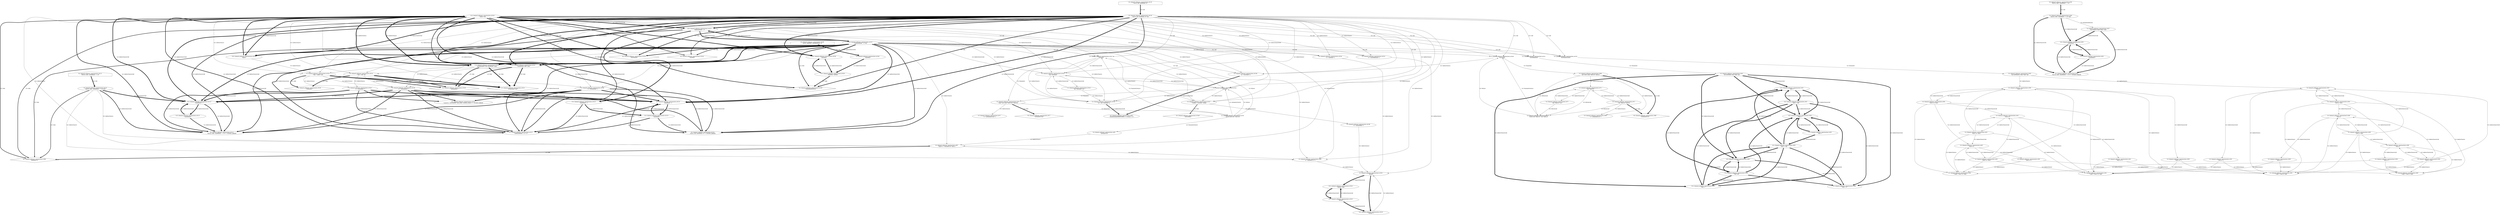 digraph TaintDot {
	nodesep = 1.5
	ranksep = 1.5
	"15.0: /home/D_K/BA/net_taint/test/test.c#134 
\"buf[1]\" buf" -> "5.0: /home/D_K/BA/net_taint/test/test.c#132 
\"*abc = buf\" abc" [label = "0.0: IndirectSource", penwidth = 1.0]
	"10.0: /home/D_K/BA/net_taint/test/test.c#26 
\"sizeof(buf1) - 1\"" -> "9.0: /home/D_K/BA/net_taint/test/test.c#26 
\"frecv(s, buf1, sizeof(buf1) - 1, 0) == SOCKET_ERROR\"" [label = "4.0: IndirectSourceCall", penwidth = 5.0]
	"15.0: /home/D_K/BA/net_taint/test/test.c#115 
\"sizeof(buf1)\"" -> "9.0: /home/D_K/BA/net_taint/test/test.c#115 
\"frecv(s, buf1, sizeof(buf1) - 1, 0) == SOCKET_ERROR\"" [label = "4.0: IndirectSourceCall", penwidth = 5.0]
	"15.0: /home/D_K/BA/net_taint/test/test.c#134 
\"buf[1]\" buf" -> "10.0: /home/D_K/BA/net_taint/test/test.c#115 
\"sizeof(buf1) - 1\"" [label = "5.0: IndirectSourceCall", penwidth = 6.0]
	"5.0: /home/D_K/BA/net_taint/test/test.c#147 
\"test(buf)\""
	"15.0: /home/D_K/BA/net_taint/test/test.c#26 
\"sizeof(buf1)\"" -> "9.0: /home/D_K/BA/net_taint/test/test.c#26 
\"frecv(s, buf1, sizeof(buf1) - 1, 0) == SOCKET_ERROR\"" [label = "4.0: IndirectSourceCall", penwidth = 5.0]
	"15.0: /home/D_K/BA/net_taint/test/test.c#123 
\"buf[sizeof(buf) - 1]\" buf" -> "5.0: /home/D_K/BA/net_taint/test/test.c#149 
\"p = test2(buf)\" p" [label = "0.0: IndirectSource", penwidth = 1.0]
	"5.0: /home/D_K/BA/net_taint/test/test.c#145 
\"data[x]\""
	"5.0: /home/D_K/BA/net_taint/test/test.c#39 
\"test1.z\" z"
	"5.0: /home/D_K/BA/net_taint/test/test.c#147 
\"*retBuf = test(buf)\" retBuf"
	"9.0: /home/D_K/BA/net_taint/test/test.c#93 
\"WSAStartup(MAKEWORD(2, 2), &wsa) != 0\""
	"15.0: /home/D_K/BA/net_taint/test/test.c#55 
\"buf++\" buf"
	"15.0: /home/D_K/BA/net_taint/test/test.c#48 
\"*buf\" buf" -> "10.0: /home/D_K/BA/net_taint/test/test.c#51 
\"buf++\"" [label = "5.0: IndirectSourceCall", penwidth = 6.0]
	"15.0: /home/D_K/BA/net_taint/test/test.c#123 
\"buf[sizeof(buf) - 1]\" buf" -> "10.0: /home/D_K/BA/net_taint/test/test.c#134 
\"buf[1]\"" [label = "5.0: IndirectSourceCall", penwidth = 6.0]
	"5.0: /home/D_K/BA/net_taint/test/test.c#118 
\"recv(s, buf, sizeof(buf), 0)\" buf" -> "5.0: /home/D_K/BA/net_taint/test/test.c#142 
\"(int *)test(buf)\"" [label = "0.0: IndirectSourceCall", penwidth = 1.0]
	"5.0: /home/D_K/BA/net_taint/test/test.c#33 
\"test1.x\" test1" -> "5.0: /home/D_K/BA/net_taint/test/test.c#39 
\"* buf2 = test1.z\" buf2" [label = "0.0: IndirectSource", penwidth = 1.0]
	"15.0: /home/D_K/BA/net_taint/test/test.c#48 
\"*buf\" buf" -> "10.0: /home/D_K/BA/net_taint/test/test.c#55 
\"*buf++\"" [label = "5.0: IndirectSourceCall", penwidth = 6.0]
	"10.0: /home/D_K/BA/net_taint/test/test.c#156 
\"&bufTest\" bufTest" -> "10.0: /home/D_K/BA/net_taint/test/test.c#156 
\"&bufTest\"" [label = "5.0: IndirectSourceCall", penwidth = 6.0]
	"9.0: /home/D_K/BA/net_taint/test/test.c#105 
\"connect(s, (SOCKADDR *)&si_other, sizeof(si_other)) == SOCKET_ERROR\""
	"5.0: /home/D_K/BA/net_taint/test/test.c#38 
\"* buf1 = test1.x\" buf1"
	"5.0: /home/D_K/BA/net_taint/test/test.c#71 
\"(int *)buf123\" buf123" -> "5.0: /home/D_K/BA/net_taint/test/test.c#71 
\"return (int *)buf123;\" (int *)buf123" [label = "0.0: ReturnCall", penwidth = 1.0]
	"10.0: /home/D_K/BA/net_taint/test/test.c#134 
\"buf[1]\"" -> "15.0: /home/D_K/BA/net_taint/test/test.c#134 
\"buf[1]\" buf" [label = "5.0: IndirectSourceCall", penwidth = 6.0]
	"5.0: /home/D_K/BA/net_taint/test/test.c#151 
\"x = testWhile(buf)\" x" -> "5.0: /home/D_K/BA/net_taint/test/test.c#145 
\"data[x]\"" [label = "0.0: IndirectSource", penwidth = 1.0]
	"5.0: /home/D_K/BA/net_taint/test/test.c#38 
\"test1.x\"" -> "5.0: /home/D_K/BA/net_taint/test/test.c#38 
\"test1.x\" x" [label = "0.0: IndirectSourceCall", penwidth = 1.0]
	"15.0: /home/D_K/BA/net_taint/test/test.c#134 
\"buf[1]\" buf" -> "5.0: /home/D_K/BA/net_taint/test/test.c#147 
\"*retBuf = test(buf)\" retBuf" [label = "0.0: IndirectSource", penwidth = 1.0]
	"5.0: /home/D_K/BA/net_taint/test/test.c#118 
\"recv(s, buf, sizeof(buf), 0)\" buf" -> "5.0: /home/D_K/BA/net_taint/test/test.c#147 
\"test(buf)\"" [label = "0.0: Call", penwidth = 1.0]
	"5.0: /home/D_K/BA/net_taint/test/test.c#45 
\"int testWhile (char *buf)\" buf" -> "10.0: /home/D_K/BA/net_taint/test/test.c#55 
\"*buf++\"" [label = "5.0: IndirectSourceCall", penwidth = 6.0]
	"15.0: /home/D_K/BA/net_taint/test/test.c#123 
\"buf[sizeof(buf) - 1]\" buf" -> "5.0: /home/D_K/BA/net_taint/test/test.c#87 
\"*buf111 = test(buf123)\" buf111" [label = "0.0: IndirectSource", penwidth = 1.0]
	"5.0: /home/D_K/BA/net_taint/test/test.c#42 
\"test2->z\" z"
	"5.0: /home/D_K/BA/net_taint/test/test.c#42 
\"test2->z\" test2" -> "5.0: /home/D_K/BA/net_taint/test/test.c#42 
\"* buf4 = test2->z\" buf4" [label = "0.0: IndirectSource", penwidth = 1.0]
	"15.0: /home/D_K/BA/net_taint/test/test.c#115 
\"sizeof(buf1)\"" -> "10.0: /home/D_K/BA/net_taint/test/test.c#115 
\"sizeof(buf1) - 1\"" [label = "5.0: IndirectSourceCall", penwidth = 6.0]
	"15.0: /home/D_K/BA/net_taint/test/test.c#123 
\"buf[sizeof(buf) - 1]\" buf" -> "5.0: /home/D_K/BA/net_taint/test/test.c#147 
\"*retBuf = test(buf)\" retBuf" [label = "0.0: IndirectSource", penwidth = 1.0]
	"5.0: /home/D_K/BA/net_taint/test/test.c#74 
\"char* test (char *buf1234)\" buf1234" -> "5.0: /home/D_K/BA/net_taint/test/test.c#77 
\"z = strlen(buf1234)\" z" [label = "0.0: IndirectSource", penwidth = 1.0]
	"0.0: /home/D_K/BA/net_taint/test/test.c#118 
\"recv(s, buf, sizeof(buf), 0)\"" [shape = house]
	"5.0: /home/D_K/BA/net_taint/test/test.c#138 
\"z = fStrlen(buf)\" z" -> "10.0: /home/D_K/BA/net_taint/test/test.c#123 
\"sizeof(buf) - 1\"" [label = "5.0: IndirectSourceCall", penwidth = 6.0]
	"15.0: /home/D_K/BA/net_taint/test/test.c#55 
\"buf++\" buf" -> "9.0: /home/D_K/BA/net_taint/test/test.c#48 
\"*buf != 0\"" [label = "4.0: IndirectSourceCall", penwidth = 5.0]
	"15.0: /home/D_K/BA/net_taint/test/test.c#123 
\"buf[sizeof(buf) - 1]\" buf" -> "9.0: /home/D_K/BA/net_taint/test/test.c#160 
\"strlen(bufTestProc)\"" [label = "4.0: Sink", penwidth = 5.0]
	"15.0: /home/D_K/BA/net_taint/test/test.c#134 
\"buf[1]\" buf" -> "5.0: /home/D_K/BA/net_taint/test/test.c#87 
\"*buf111 = test(buf123)\" buf111" [label = "0.0: IndirectSource", penwidth = 1.0]
	"15.0: /home/D_K/BA/net_taint/test/test.c#123 
\"sizeof(buf) - 1\"" -> "9.0: /home/D_K/BA/net_taint/test/test.c#123 
\"buf[sizeof(buf) - 1] != 0\"" [label = "4.0: IndirectSourceCall", penwidth = 5.0]
	"15.0: /home/D_K/BA/net_taint/test/test.c#134 
\"buf[1]\" buf" -> "10.0: /home/D_K/BA/net_taint/test/test.c#123 
\"sizeof(buf) - 1\"" [label = "5.0: IndirectSourceCall", penwidth = 6.0]
	"15.0: /home/D_K/BA/net_taint/test/test.c#134 
\"buf[1]\" buf" -> "5.0: /home/D_K/BA/net_taint/test/test.c#149 
\"test2(buf)\"" [label = "0.0: Call", penwidth = 1.0]
	"15.0: /home/D_K/BA/net_taint/test/test.c#123 
\"sizeof(buf)\"" -> "10.0: /home/D_K/BA/net_taint/test/test.c#123 
\"sizeof(buf) - 1\"" [label = "5.0: IndirectSourceCall", penwidth = 6.0]
	"5.0: /home/D_K/BA/net_taint/test/test.c#39 
\"test1.z\"" -> "5.0: /home/D_K/BA/net_taint/test/test.c#39 
\"test1.z\" z" [label = "0.0: IndirectSourceCall", penwidth = 1.0]
	"5.0: /home/D_K/BA/net_taint/test/test.c#151 
\"testWhile(buf)\"" [shape = plain]
	"5.0: /home/D_K/BA/net_taint/test/test.c#30 
\"int testPointers (char *buf)\" buf" -> "5.0: /home/D_K/BA/net_taint/test/test.c#33 
\"test1.x\"" [label = "0.0: IndirectSource", penwidth = 1.0]
	"11.0: /home/D_K/BA/net_taint/test/test.c#131 
\"strcpy(abcd, buf)\" abcd"
	"5.0: /home/D_K/BA/net_taint/test/test.c#22 
\"int testProc (char* buf1)\" buf1" -> "9.0: /home/D_K/BA/net_taint/test/test.c#26 
\"frecv(s, buf1, sizeof(buf1) - 1, 0) == SOCKET_ERROR\"" [label = "4.0: IndirectSourceCall", penwidth = 5.0]
	"5.0: /home/D_K/BA/net_taint/test/test.c#41 
\"test2->x\" test2" -> "5.0: /home/D_K/BA/net_taint/test/test.c#36 
\"test2->x\"" [label = "0.0: IndirectSourceCall", penwidth = 1.0]
	"5.0: /home/D_K/BA/net_taint/test/test.c#71 
\"(int *)buf123\""
	"5.0: /home/D_K/BA/net_taint/test/test.c#33 
\"test1.x\" test1" -> "5.0: /home/D_K/BA/net_taint/test/test.c#38 
\"* buf1 = test1.x\" buf1" [label = "0.0: IndirectSource", penwidth = 1.0]
	"5.0: /home/D_K/BA/net_taint/test/test.c#118 
\"recv(s, buf, sizeof(buf), 0)\" buf" -> "5.0: /home/D_K/BA/net_taint/test/test.c#147 
\"*retBuf = test(buf)\" retBuf" [label = "0.0: IndirectSource", penwidth = 1.0]
	"10.0: /home/D_K/BA/net_taint/test/test.c#115 
\"sizeof(buf1) - 1\"" -> "9.0: /home/D_K/BA/net_taint/test/test.c#115 
\"frecv(s, buf1, sizeof(buf1) - 1, 0) == SOCKET_ERROR\"" [label = "4.0: IndirectSourceCall", penwidth = 5.0]
	"5.0: /home/D_K/BA/net_taint/test/test.c#33 
\"test1.x\" test1" -> "5.0: /home/D_K/BA/net_taint/test/test.c#39 
\"test1.z\"" [label = "0.0: IndirectSourceCall", penwidth = 1.0]
	"5.0: /home/D_K/BA/net_taint/test/test.c#147 
\"*retBuf = test(buf)\" retBuf" -> "5.0: /home/D_K/BA/net_taint/test/test.c#148 
\"x = atoi(retBuf)\" x" [label = "0.0: IndirectSource", penwidth = 1.0]
	"5.0: /home/D_K/BA/net_taint/test/test.c#71 
\"(int *)buf123\" buf123" -> "5.0: /home/D_K/BA/net_taint/test/test.c#71 
\"(int *)buf123\"" [label = "0.0: IndirectSourceCall", penwidth = 1.0]
	"5.0: /home/D_K/BA/net_taint/test/test.c#39 
\"test1.z\" test1" -> "5.0: /home/D_K/BA/net_taint/test/test.c#39 
\"test1.z\"" [label = "0.0: IndirectSourceCall", penwidth = 1.0]
	"10.0: /home/D_K/BA/net_taint/test/test.c#48 
\"*buf\""
	"5.0: /home/D_K/BA/net_taint/test/test.c#36 
\"test2->x\" test2" -> "5.0: /home/D_K/BA/net_taint/test/test.c#41 
\"* buf3 = test2->x\" buf3" [label = "0.0: IndirectSource", penwidth = 1.0]
	"0.0: /home/D_K/BA/net_taint/test/test.c#115 
\"frecv(s, buf1, sizeof(buf1) - 1, 0)\"" [shape = house]
	"15.0: /home/D_K/BA/net_taint/test/test.c#48 
\"*buf\" buf" -> "10.0: /home/D_K/BA/net_taint/test/test.c#48 
\"*buf\"" [label = "5.0: IndirectSourceCall", penwidth = 6.0]
	"9.0: /home/D_K/BA/net_taint/test/test.c#77 
\"strlen(buf1234)\"" [shape = diamond]
	"10.0: /home/D_K/BA/net_taint/test/test.c#55 
\"buf++\"" -> "10.0: /home/D_K/BA/net_taint/test/test.c#55 
\"*buf++\"" [label = "5.0: IndirectSourceCall", penwidth = 6.0]
	"15.0: /home/D_K/BA/net_taint/test/test.c#55 
\"buf++\" buf" -> "10.0: /home/D_K/BA/net_taint/test/test.c#48 
\"*buf\"" [label = "5.0: IndirectSourceCall", penwidth = 6.0]
	"15.0: /home/D_K/BA/net_taint/test/test.c#134 
\"buf[1]\" buf" -> "5.0: /home/D_K/BA/net_taint/test/test.c#144 
\"x = atoi(buf)\" x" [label = "0.0: IndirectSource", penwidth = 1.0]
	"15.0: /home/D_K/BA/net_taint/test/test.c#134 
\"buf[1]\" buf" -> "5.0: /home/D_K/BA/net_taint/test/test.c#134 
\"*abc = buf[1]\" abc" [label = "0.0: IndirectSource", penwidth = 1.0]
	"15.0: /home/D_K/BA/net_taint/test/test.c#134 
\"buf[1]\" buf" -> "5.0: /home/D_K/BA/net_taint/test/test.c#142 
\"(int *)test(buf)\"" [label = "0.0: IndirectSourceCall", penwidth = 1.0]
	"5.0: /home/D_K/BA/net_taint/test/test.c#147 
\"test(buf)\"" -> "5.0: /home/D_K/BA/net_taint/test/test.c#74 
\"char* test (char *buf1234)\" buf1234" [label = "0.0: Parameter", penwidth = 1.0]
	"5.0: /home/D_K/BA/net_taint/test/test.c#39 
\"test1.z\"" -> "5.0: /home/D_K/BA/net_taint/test/test.c#39 
\"test1.z\" test1" [label = "0.0: IndirectSourceCall", penwidth = 1.0]
	"5.0: /home/D_K/BA/net_taint/test/test.c#87 
\"test(buf123)\"" -> "5.0: /home/D_K/BA/net_taint/test/test.c#87 
\"*buf111 = test(buf123)\" buf111" [label = "0.0: IndirectSource", penwidth = 1.0]
	"15.0: /home/D_K/BA/net_taint/test/test.c#123 
\"buf[sizeof(buf) - 1]\" buf" -> "5.0: /home/D_K/BA/net_taint/test/test.c#134 
\"*abc = buf[1]\" abc" [label = "0.0: IndirectSource", penwidth = 1.0]
	"5.0: /home/D_K/BA/net_taint/test/test.c#71 
\"(int *)buf123\" int *" -> "5.0: /home/D_K/BA/net_taint/test/test.c#71 
\"return (int *)buf123;\" (int *)buf123" [label = "0.0: ReturnCall", penwidth = 1.0]
	"5.0: /home/D_K/BA/net_taint/test/test.c#42 
\"test2->z\" test2" -> "5.0: /home/D_K/BA/net_taint/test/test.c#42 
\"test2->z\"" [label = "0.0: IndirectSourceCall", penwidth = 1.0]
	"5.0: /home/D_K/BA/net_taint/test/test.c#79 
\"return buf1234;\" buf1234" -> "5.0: /home/D_K/BA/net_taint/test/test.c#142 
\"test(buf)\"" [label = "0.0: ParameterSource", penwidth = 1.0]
	"15.0: /home/D_K/BA/net_taint/test/test.c#123 
\"buf[sizeof(buf) - 1]\" buf" -> "5.0: /home/D_K/BA/net_taint/test/test.c#88 
\"x = atoi(buf111)\" x" [label = "0.0: IndirectSource", penwidth = 1.0]
	"5.0: /home/D_K/BA/net_taint/test/test.c#118 
\"recv(s, buf, sizeof(buf), 0)\" buf" -> "8.0: /home/D_K/BA/net_taint/test/test.c#88 
\"atoi(buf111)\"" [label = "3.0: Sink", penwidth = 4.0]
	"5.0: /home/D_K/BA/net_taint/test/test.c#36 
\"test2->x\" test2" -> "5.0: /home/D_K/BA/net_taint/test/test.c#41 
\"test2->x\"" [label = "0.0: IndirectSourceCall", penwidth = 1.0]
	"15.0: /home/D_K/BA/net_taint/test/test.c#123 
\"buf[sizeof(buf) - 1]\" buf" -> "5.0: /home/D_K/BA/net_taint/test/test.c#147 
\"test(buf)\"" [label = "0.0: Call", penwidth = 1.0]
	"15.0: /home/D_K/BA/net_taint/test/test.c#123 
\"buf[sizeof(buf) - 1]\" buf" -> "11.0: /home/D_K/BA/net_taint/test/test.c#131 
\"strcpy(abcd, buf)\" abcd" [label = "6.0: IndirectSource", penwidth = 7.0]
	"5.0: /home/D_K/BA/net_taint/test/test.c#33 
\"test1.x\"" -> "5.0: /home/D_K/BA/net_taint/test/test.c#33 
\"test1.x\" test1" [label = "0.0: IndirectSourceCall", penwidth = 1.0]
	"15.0: /home/D_K/BA/net_taint/test/test.c#115 
\"sizeof(buf1)\""
	"15.0: /home/D_K/BA/net_taint/test/test.c#123 
\"buf[sizeof(buf) - 1]\" buf"
	"5.0: /home/D_K/BA/net_taint/test/test.c#38 
\"test1.x\" test1" -> "5.0: /home/D_K/BA/net_taint/test/test.c#39 
\"test1.z\"" [label = "0.0: IndirectSourceCall", penwidth = 1.0]
	"5.0: /home/D_K/BA/net_taint/test/test.c#134 
\"*abc = buf[1]\" abc" -> "9.0: /home/D_K/BA/net_taint/test/test.c#139 
\"strlen(abcd)\"" [label = "4.0: Sink", penwidth = 5.0]
	"5.0: /home/D_K/BA/net_taint/test/test.c#41 
\"test2->x\" x" -> "5.0: /home/D_K/BA/net_taint/test/test.c#38 
\"* buf1 = test1.x\" buf1" [label = "0.0: IndirectSource", penwidth = 1.0]
	"5.0: /home/D_K/BA/net_taint/test/test.c#142 
\"(int *)test(buf)\" int *" -> "5.0: /home/D_K/BA/net_taint/test/test.c#142 
\"(int *)test(buf)\"" [label = "0.0: IndirectSourceCall", penwidth = 1.0]
	"5.0: /home/D_K/BA/net_taint/test/test.c#139 
\"z = strlen(abcd)\" z" -> "9.0: /home/D_K/BA/net_taint/test/test.c#115 
\"frecv(s, buf1, sizeof(buf1) - 1, 0) == SOCKET_ERROR\"" [label = "4.0: IndirectSourceCall", penwidth = 5.0]
	"5.0: /home/D_K/BA/net_taint/test/test.c#45 
\"int testWhile (char *buf)\" buf" -> "10.0: /home/D_K/BA/net_taint/test/test.c#48 
\"*buf\"" [label = "5.0: IndirectSourceCall", penwidth = 6.0]
	"5.0: /home/D_K/BA/net_taint/test/test.c#142 
\"test(buf)\""
	"5.0: /home/D_K/BA/net_taint/test/test.c#38 
\"test1.x\" test1" -> "5.0: /home/D_K/BA/net_taint/test/test.c#38 
\"test1.x\"" [label = "0.0: IndirectSourceCall", penwidth = 1.0]
	"5.0: /home/D_K/BA/net_taint/test/test.c#142 
\"(int *)test(buf)\"" -> "5.0: /home/D_K/BA/net_taint/test/test.c#142 
\"(int *)test(buf)\" int *" [label = "0.0: IndirectSourceCall", penwidth = 1.0]
	"10.0: /home/D_K/BA/net_taint/test/test.c#26 
\"sizeof(buf1) - 1\""
	"5.0: /home/D_K/BA/net_taint/test/test.c#36 
\"test2->x\"" -> "5.0: /home/D_K/BA/net_taint/test/test.c#41 
\"* buf3 = test2->x\" buf3" [label = "0.0: IndirectSource", penwidth = 1.0]
	"0.0: /home/D_K/BA/net_taint/test/test.c#26 
\"frecv(s, buf1, sizeof(buf1) - 1, 0)\"" -> "5.0: /home/D_K/BA/net_taint/test/test.c#26 
\"frecv(s, buf1, sizeof(buf1) - 1, 0)\" buf1" [label = "5.0: Call", penwidth = 6.0]
	"10.0: /home/D_K/BA/net_taint/test/test.c#115 
\"sizeof(buf1) - 1\"" -> "15.0: /home/D_K/BA/net_taint/test/test.c#115 
\"sizeof(buf1)\"" [label = "5.0: IndirectSourceCall", penwidth = 6.0]
	"9.0: /home/D_K/BA/net_taint/test/test.c#123 
\"buf[sizeof(buf) - 1] != 0\""
	"5.0: /home/D_K/BA/net_taint/test/test.c#45 
\"int testWhile (char *buf)\" buf" -> "10.0: /home/D_K/BA/net_taint/test/test.c#51 
\"buf++\"" [label = "5.0: IndirectSourceCall", penwidth = 6.0]
	"10.0: /home/D_K/BA/net_taint/test/test.c#156 
\"&bufTest\"" -> "10.0: /home/D_K/BA/net_taint/test/test.c#156 
\"&bufTest\" bufTest" [label = "5.0: IndirectSourceCall", penwidth = 6.0]
	"5.0: /home/D_K/BA/net_taint/test/test.c#115 
\"frecv(s, buf1, sizeof(buf1) - 1, 0)\" buf1" -> "8.0: /home/D_K/BA/net_taint/test/test.c#88 
\"atoi(buf111)\"" [label = "3.0: Sink", penwidth = 4.0]
	"5.0: /home/D_K/BA/net_taint/test/test.c#115 
\"frecv(s, buf1, sizeof(buf1) - 1, 0)\" buf1" -> "9.0: /home/D_K/BA/net_taint/test/test.c#115 
\"frecv(s, buf1, sizeof(buf1) - 1, 0) == SOCKET_ERROR\"" [label = "4.0: IndirectSourceCall", penwidth = 5.0]
	"10.0: /home/D_K/BA/net_taint/test/test.c#26 
\"sizeof(buf1) - 1\"" -> "15.0: /home/D_K/BA/net_taint/test/test.c#26 
\"sizeof(buf1)\"" [label = "5.0: IndirectSourceCall", penwidth = 6.0]
	"5.0: /home/D_K/BA/net_taint/test/test.c#39 
\"test1.z\" test1"
	"5.0: /home/D_K/BA/net_taint/test/test.c#147 
\"*retBuf = test(buf)\" retBuf" -> "8.0: /home/D_K/BA/net_taint/test/test.c#148 
\"atoi(retBuf)\"" [label = "3.0: Sink", penwidth = 4.0]
	"5.0: /home/D_K/BA/net_taint/test/test.c#22 
\"int testProc (char* buf1)\" buf1" -> "10.0: /home/D_K/BA/net_taint/test/test.c#26 
\"sizeof(buf1) - 1\"" [label = "5.0: IndirectSourceCall", penwidth = 6.0]
	"5.0: /home/D_K/BA/net_taint/test/test.c#77 
\"z = strlen(buf1234)\" z"
	"5.0: /home/D_K/BA/net_taint/test/test.c#149 
\"test2(buf)\"" -> "5.0: /home/D_K/BA/net_taint/test/test.c#149 
\"p = test2(buf)\" p" [label = "0.0: IndirectSource", penwidth = 1.0]
	"5.0: /home/D_K/BA/net_taint/test/test.c#45 
\"int testWhile (char *buf)\" buf" -> "9.0: /home/D_K/BA/net_taint/test/test.c#48 
\"*buf != 0\"" [label = "4.0: IndirectSourceCall", penwidth = 5.0]
	"15.0: /home/D_K/BA/net_taint/test/test.c#123 
\"buf[sizeof(buf) - 1]\" buf" -> "5.0: /home/D_K/BA/net_taint/test/test.c#142 
\"test(buf)\"" [label = "0.0: Call", penwidth = 1.0]
	"5.0: /home/D_K/BA/net_taint/test/test.c#118 
\"recv(s, buf, sizeof(buf), 0)\" buf" -> "9.0: /home/D_K/BA/net_taint/test/test.c#115 
\"frecv(s, buf1, sizeof(buf1) - 1, 0) == SOCKET_ERROR\"" [label = "4.0: IndirectSourceCall", penwidth = 5.0]
	"5.0: /home/D_K/BA/net_taint/test/test.c#42 
\"test2->z\"" -> "5.0: /home/D_K/BA/net_taint/test/test.c#42 
\"test2->z\" test2" [label = "0.0: IndirectSourceCall", penwidth = 1.0]
	"11.0: /home/D_K/BA/net_taint/test/test.c#129 
\"memcpy(abcd, buf, sizeof(buf))\" abcd" -> "9.0: /home/D_K/BA/net_taint/test/test.c#139 
\"strlen(abcd)\"" [label = "4.0: Sink", penwidth = 5.0]
	"5.0: /home/D_K/BA/net_taint/test/test.c#132 
\"*abc = buf\" abc" -> "9.0: /home/D_K/BA/net_taint/test/test.c#139 
\"strlen(abcd)\"" [label = "4.0: Sink", penwidth = 5.0]
	"15.0: /home/D_K/BA/net_taint/test/test.c#55 
\"buf++\"" -> "10.0: /home/D_K/BA/net_taint/test/test.c#55 
\"*buf++\"" [label = "5.0: IndirectSourceCall", penwidth = 6.0]
	"5.0: /home/D_K/BA/net_taint/test/test.c#33 
\"test1.x\"" -> "5.0: /home/D_K/BA/net_taint/test/test.c#38 
\"* buf1 = test1.x\" buf1" [label = "0.0: IndirectSource", penwidth = 1.0]
	"5.0: /home/D_K/BA/net_taint/test/test.c#33 
\"test1.x\" test1"
	"5.0: /home/D_K/BA/net_taint/test/test.c#139 
\"z = strlen(abcd)\" z" -> "10.0: /home/D_K/BA/net_taint/test/test.c#123 
\"sizeof(buf) - 1\"" [label = "5.0: IndirectSourceCall", penwidth = 6.0]
	"15.0: /home/D_K/BA/net_taint/test/test.c#134 
\"buf[1]\" buf" -> "10.0: /home/D_K/BA/net_taint/test/test.c#134 
\"buf[1]\"" [label = "5.0: IndirectSourceCall", penwidth = 6.0]
	"5.0: /home/D_K/BA/net_taint/test/test.c#45 
\"int testWhile (char *buf)\" buf" -> "10.0: /home/D_K/BA/net_taint/test/test.c#55 
\"buf++\"" [label = "5.0: IndirectSourceCall", penwidth = 6.0]
	"5.0: /home/D_K/BA/net_taint/test/test.c#38 
\"test1.x\" x" -> "5.0: /home/D_K/BA/net_taint/test/test.c#41 
\"* buf3 = test2->x\" buf3" [label = "0.0: IndirectSource", penwidth = 1.0]
	"5.0: /home/D_K/BA/net_taint/test/test.c#118 
\"recv(s, buf, sizeof(buf), 0)\" buf" -> "11.0: /home/D_K/BA/net_taint/test/test.c#131 
\"strcpy(abcd, buf)\" abcd" [label = "6.0: IndirectSource", penwidth = 7.0]
	"5.0: /home/D_K/BA/net_taint/test/test.c#41 
\"test2->x\"" -> "5.0: /home/D_K/BA/net_taint/test/test.c#41 
\"test2->x\" x" [label = "0.0: IndirectSourceCall", penwidth = 1.0]
	"15.0: /home/D_K/BA/net_taint/test/test.c#134 
\"buf[1]\" buf" -> "5.0: /home/D_K/BA/net_taint/test/test.c#142 
\"*p = (int *)test(buf)\" p" [label = "0.0: IndirectSource", penwidth = 1.0]
	"5.0: /home/D_K/BA/net_taint/test/test.c#140 
\"z = strlen(abc)\" z" -> "9.0: /home/D_K/BA/net_taint/test/test.c#105 
\"connect(s, (SOCKADDR *)&si_other, sizeof(si_other)) == SOCKET_ERROR\"" [label = "4.0: IndirectSourceCall", penwidth = 5.0]
	"5.0: /home/D_K/BA/net_taint/test/test.c#138 
\"z = fStrlen(buf)\" z" -> "9.0: /home/D_K/BA/net_taint/test/test.c#118 
\"recv(s, buf, sizeof(buf), 0) == SOCKET_ERROR\"" [label = "4.0: IndirectSourceCall", penwidth = 5.0]
	"10.0: /home/D_K/BA/net_taint/test/test.c#55 
\"buf++\""
	"5.0: /home/D_K/BA/net_taint/test/test.c#79 
\"return buf1234;\" buf1234" -> "5.0: /home/D_K/BA/net_taint/test/test.c#87 
\"test(buf123)\"" [label = "0.0: ParameterSource", penwidth = 1.0]
	"5.0: /home/D_K/BA/net_taint/test/test.c#142 
\"*p = (int *)test(buf)\" p" -> "9.0: /home/D_K/BA/net_taint/test/test.c#93 
\"WSAStartup(MAKEWORD(2, 2), &wsa) != 0\"" [label = "4.0: IndirectSourceCall", penwidth = 5.0]
	"10.0: /home/D_K/BA/net_taint/test/test.c#123 
\"buf[sizeof(buf) - 1]\""
	"10.0: /home/D_K/BA/net_taint/test/test.c#156 
\"&bufTest\""
	"5.0: /home/D_K/BA/net_taint/test/test.c#134 
\"*abc = buf[1]\" abc"
	"5.0: /home/D_K/BA/net_taint/test/test.c#142 
\"(int *)test(buf)\" int *" -> "5.0: /home/D_K/BA/net_taint/test/test.c#142 
\"*p = (int *)test(buf)\" p" [label = "0.0: IndirectSource", penwidth = 1.0]
	"10.0: /home/D_K/BA/net_taint/test/test.c#48 
\"*buf\"" -> "9.0: /home/D_K/BA/net_taint/test/test.c#48 
\"*buf != 0\"" [label = "4.0: IndirectSourceCall", penwidth = 5.0]
	"10.0: /home/D_K/BA/net_taint/test/test.c#134 
\"buf[1]\"" -> "5.0: /home/D_K/BA/net_taint/test/test.c#134 
\"*abc = buf[1]\" abc" [label = "0.0: IndirectSource", penwidth = 1.0]
	"10.0: /home/D_K/BA/net_taint/test/test.c#51 
\"buf++\"" -> "15.0: /home/D_K/BA/net_taint/test/test.c#51 
\"buf++\" buf" [label = "5.0: IndirectSourceCall", penwidth = 6.0]
	"5.0: /home/D_K/BA/net_taint/test/test.c#142 
\"(int *)test(buf)\"" -> "5.0: /home/D_K/BA/net_taint/test/test.c#142 
\"*p = (int *)test(buf)\" p" [label = "0.0: IndirectSource", penwidth = 1.0]
	"15.0: /home/D_K/BA/net_taint/test/test.c#134 
\"buf[1]\" buf" -> "5.0: /home/D_K/BA/net_taint/test/test.c#88 
\"x = atoi(buf111)\" x" [label = "0.0: IndirectSource", penwidth = 1.0]
	"5.0: /home/D_K/BA/net_taint/test/test.c#151 
\"x = testWhile(buf)\" x"
	"10.0: /home/D_K/BA/net_taint/test/test.c#123 
\"sizeof(buf) - 1\"" -> "9.0: /home/D_K/BA/net_taint/test/test.c#123 
\"buf[sizeof(buf) - 1] != 0\"" [label = "4.0: IndirectSourceCall", penwidth = 5.0]
	"5.0: /home/D_K/BA/net_taint/test/test.c#134 
\"*abc = buf[1]\" abc" -> "5.0: /home/D_K/BA/net_taint/test/test.c#140 
\"z = strlen(abc)\" z" [label = "0.0: IndirectSource", penwidth = 1.0]
	"11.0: /home/D_K/BA/net_taint/test/test.c#131 
\"strcpy(abcd, buf)\" abcd" -> "11.0: /home/D_K/BA/net_taint/test/test.c#131 
\"strcpy(abcd, buf)\"" [label = "6.0: Sink", penwidth = 7.0]
	"15.0: /home/D_K/BA/net_taint/test/test.c#123 
\"buf[sizeof(buf) - 1]\" buf" -> "9.0: /home/D_K/BA/net_taint/test/test.c#115 
\"frecv(s, buf1, sizeof(buf1) - 1, 0) == SOCKET_ERROR\"" [label = "4.0: IndirectSourceCall", penwidth = 5.0]
	"15.0: /home/D_K/BA/net_taint/test/test.c#51 
\"buf++\" buf" -> "10.0: /home/D_K/BA/net_taint/test/test.c#48 
\"*buf\"" [label = "5.0: IndirectSourceCall", penwidth = 6.0]
	"11.0: /home/D_K/BA/net_taint/test/test.c#131 
\"strcpy(abcd, buf)\"" [shape = diamond]
	"5.0: /home/D_K/BA/net_taint/test/test.c#142 
\"(int *)test(buf)\"" -> "5.0: /home/D_K/BA/net_taint/test/test.c#142 
\"test(buf)\"" [label = "0.0: IndirectSourceCall", penwidth = 1.0]
	"5.0: /home/D_K/BA/net_taint/test/test.c#118 
\"recv(s, buf, sizeof(buf), 0)\" buf" -> "10.0: /home/D_K/BA/net_taint/test/test.c#123 
\"buf[sizeof(buf) - 1]\"" [label = "5.0: IndirectSourceCall", penwidth = 6.0]
	"5.0: /home/D_K/BA/net_taint/test/test.c#36 
\"test2->x\" x" -> "5.0: /home/D_K/BA/net_taint/test/test.c#38 
\"* buf1 = test1.x\" buf1" [label = "0.0: IndirectSource", penwidth = 1.0]
	"15.0: /home/D_K/BA/net_taint/test/test.c#55 
\"buf++\" buf" -> "10.0: /home/D_K/BA/net_taint/test/test.c#55 
\"*buf++\"" [label = "5.0: IndirectSourceCall", penwidth = 6.0]
	"15.0: /home/D_K/BA/net_taint/test/test.c#51 
\"buf++\" buf" -> "10.0: /home/D_K/BA/net_taint/test/test.c#55 
\"buf++\"" [label = "5.0: IndirectSourceCall", penwidth = 6.0]
	"5.0: /home/D_K/BA/net_taint/test/test.c#118 
\"recv(s, buf, sizeof(buf), 0)\" buf" -> "5.0: /home/D_K/BA/net_taint/test/test.c#88 
\"x = atoi(buf111)\" x" [label = "0.0: IndirectSource", penwidth = 1.0]
	"5.0: /home/D_K/BA/net_taint/test/test.c#132 
\"*abc = buf\" abc" -> "11.0: /home/D_K/BA/net_taint/test/test.c#131 
\"strcpy(abcd, buf)\"" [label = "6.0: Sink", penwidth = 7.0]
	"5.0: /home/D_K/BA/net_taint/test/test.c#139 
\"z = strlen(abcd)\" z" -> "9.0: /home/D_K/BA/net_taint/test/test.c#118 
\"recv(s, buf, sizeof(buf), 0) == SOCKET_ERROR\"" [label = "4.0: IndirectSourceCall", penwidth = 5.0]
	"15.0: /home/D_K/BA/net_taint/test/test.c#51 
\"buf++\" buf" -> "10.0: /home/D_K/BA/net_taint/test/test.c#51 
\"buf++\"" [label = "5.0: IndirectSourceCall", penwidth = 6.0]
	"5.0: /home/D_K/BA/net_taint/test/test.c#149 
\"p = test2(buf)\" p"
	"5.0: /home/D_K/BA/net_taint/test/test.c#71 
\"return (int *)buf123;\" (int *)buf123" -> "5.0: /home/D_K/BA/net_taint/test/test.c#149 
\"test2(buf)\"" [label = "0.0: Return", penwidth = 1.0]
	"5.0: /home/D_K/BA/net_taint/test/test.c#26 
\"frecv(s, buf1, sizeof(buf1) - 1, 0)\" buf1" -> "10.0: /home/D_K/BA/net_taint/test/test.c#26 
\"sizeof(buf1) - 1\"" [label = "5.0: IndirectSourceCall", penwidth = 6.0]
	"15.0: /home/D_K/BA/net_taint/test/test.c#134 
\"buf[1]\" buf" -> "5.0: /home/D_K/BA/net_taint/test/test.c#149 
\"p = test2(buf)\" p" [label = "0.0: IndirectSource", penwidth = 1.0]
	"5.0: /home/D_K/BA/net_taint/test/test.c#115 
\"frecv(s, buf1, sizeof(buf1) - 1, 0)\" buf1"
	"5.0: /home/D_K/BA/net_taint/test/test.c#118 
\"recv(s, buf, sizeof(buf), 0)\" buf" -> "5.0: /home/D_K/BA/net_taint/test/test.c#144 
\"x = atoi(buf)\" x" [label = "0.0: IndirectSource", penwidth = 1.0]
	"5.0: /home/D_K/BA/net_taint/test/test.c#71 
\"return (int *)buf123;\" (int *)buf123" [shape = plain]
	"5.0: /home/D_K/BA/net_taint/test/test.c#118 
\"recv(s, buf, sizeof(buf), 0)\" buf" -> "5.0: /home/D_K/BA/net_taint/test/test.c#87 
\"*buf111 = test(buf123)\" buf111" [label = "0.0: IndirectSource", penwidth = 1.0]
	"5.0: /home/D_K/BA/net_taint/test/test.c#140 
\"z = strlen(abc)\" z" -> "9.0: /home/D_K/BA/net_taint/test/test.c#123 
\"buf[sizeof(buf) - 1] != 0\"" [label = "4.0: IndirectSourceCall", penwidth = 5.0]
	"15.0: /home/D_K/BA/net_taint/test/test.c#51 
\"buf++\" buf" -> "9.0: /home/D_K/BA/net_taint/test/test.c#48 
\"*buf != 0\"" [label = "4.0: IndirectSourceCall", penwidth = 5.0]
	"5.0: /home/D_K/BA/net_taint/test/test.c#38 
\"test1.x\" test1" -> "5.0: /home/D_K/BA/net_taint/test/test.c#38 
\"* buf1 = test1.x\" buf1" [label = "0.0: IndirectSource", penwidth = 1.0]
	"5.0: /home/D_K/BA/net_taint/test/test.c#30 
\"int testPointers (char *buf)\" buf"
	"5.0: /home/D_K/BA/net_taint/test/test.c#71 
\"return (int *)buf123;\" (int *)buf123" -> "5.0: /home/D_K/BA/net_taint/test/test.c#149 
\"test2(buf)\"" [label = "0.0: ParameterSource", penwidth = 1.0]
	"5.0: /home/D_K/BA/net_taint/test/test.c#41 
\"test2->x\" test2" -> "5.0: /home/D_K/BA/net_taint/test/test.c#41 
\"test2->x\"" [label = "0.0: IndirectSourceCall", penwidth = 1.0]
	"9.0: /home/D_K/BA/net_taint/test/test.c#138 
\"fStrlen(buf)\"" [shape = diamond]
	"0.0: /home/D_K/BA/net_taint/test/test.c#26 
\"frecv(s, buf1, sizeof(buf1) - 1, 0)\"" [shape = house]
	"5.0: /home/D_K/BA/net_taint/test/test.c#71 
\"(int *)buf123\" buf123" -> "5.0: /home/D_K/BA/net_taint/test/test.c#69 
\"z = strlen(buf123)\" z" [label = "0.0: IndirectSource", penwidth = 1.0]
	"5.0: /home/D_K/BA/net_taint/test/test.c#148 
\"x = atoi(retBuf)\" x" -> "5.0: /home/D_K/BA/net_taint/test/test.c#145 
\"data[x]\"" [label = "0.0: IndirectSource", penwidth = 1.0]
	"15.0: /home/D_K/BA/net_taint/test/test.c#123 
\"buf[sizeof(buf) - 1]\" buf" -> "5.0: /home/D_K/BA/net_taint/test/test.c#132 
\"*abc = buf\" abc" [label = "0.0: IndirectSource", penwidth = 1.0]
	"5.0: /home/D_K/BA/net_taint/test/test.c#140 
\"z = strlen(abc)\" z" -> "9.0: /home/D_K/BA/net_taint/test/test.c#115 
\"frecv(s, buf1, sizeof(buf1) - 1, 0) == SOCKET_ERROR\"" [label = "4.0: IndirectSourceCall", penwidth = 5.0]
	"15.0: /home/D_K/BA/net_taint/test/test.c#134 
\"buf[1]\" buf" -> "9.0: /home/D_K/BA/net_taint/test/test.c#118 
\"recv(s, buf, sizeof(buf), 0) == SOCKET_ERROR\"" [label = "4.0: IndirectSourceCall", penwidth = 5.0]
	"5.0: /home/D_K/BA/net_taint/test/test.c#38 
\"test1.x\" test1" -> "5.0: /home/D_K/BA/net_taint/test/test.c#39 
\"* buf2 = test1.z\" buf2" [label = "0.0: IndirectSource", penwidth = 1.0]
	"5.0: /home/D_K/BA/net_taint/test/test.c#118 
\"recv(s, buf, sizeof(buf), 0)\" buf" -> "8.0: /home/D_K/BA/net_taint/test/test.c#144 
\"atoi(buf)\"" [label = "3.0: Sink", penwidth = 4.0]
	"5.0: /home/D_K/BA/net_taint/test/test.c#42 
\"test2->z\" z" -> "5.0: /home/D_K/BA/net_taint/test/test.c#42 
\"* buf4 = test2->z\" buf4" [label = "0.0: IndirectSource", penwidth = 1.0]
	"15.0: /home/D_K/BA/net_taint/test/test.c#55 
\"buf++\" buf" -> "10.0: /home/D_K/BA/net_taint/test/test.c#51 
\"buf++\"" [label = "5.0: IndirectSourceCall", penwidth = 6.0]
	"5.0: /home/D_K/BA/net_taint/test/test.c#144 
\"x = atoi(buf)\" x" -> "5.0: /home/D_K/BA/net_taint/test/test.c#145 
\"data[x]\"" [label = "0.0: IndirectSource", penwidth = 1.0]
	"5.0: /home/D_K/BA/net_taint/test/test.c#118 
\"recv(s, buf, sizeof(buf), 0)\" buf" -> "10.0: /home/D_K/BA/net_taint/test/test.c#134 
\"buf[1]\"" [label = "5.0: IndirectSourceCall", penwidth = 6.0]
	"5.0: /home/D_K/BA/net_taint/test/test.c#142 
\"test(buf)\"" -> "5.0: /home/D_K/BA/net_taint/test/test.c#147 
\"*retBuf = test(buf)\" retBuf" [label = "0.0: IndirectSource", penwidth = 1.0]
	"15.0: /home/D_K/BA/net_taint/test/test.c#134 
\"buf[1]\" buf" -> "8.0: /home/D_K/BA/net_taint/test/test.c#144 
\"atoi(buf)\"" [label = "3.0: Sink", penwidth = 4.0]
	"15.0: /home/D_K/BA/net_taint/test/test.c#123 
\"buf[sizeof(buf) - 1]\" buf" -> "8.0: /home/D_K/BA/net_taint/test/test.c#88 
\"atoi(buf111)\"" [label = "3.0: Sink", penwidth = 4.0]
	"15.0: /home/D_K/BA/net_taint/test/test.c#134 
\"buf[1]\" buf" -> "9.0: /home/D_K/BA/net_taint/test/test.c#123 
\"buf[sizeof(buf) - 1] != 0\"" [label = "4.0: IndirectSourceCall", penwidth = 5.0]
	"15.0: /home/D_K/BA/net_taint/test/test.c#55 
\"buf++\" buf" -> "10.0: /home/D_K/BA/net_taint/test/test.c#55 
\"buf++\"" [label = "5.0: IndirectSourceCall", penwidth = 6.0]
	"5.0: /home/D_K/BA/net_taint/test/test.c#118 
\"recv(s, buf, sizeof(buf), 0)\" buf" -> "10.0: /home/D_K/BA/net_taint/test/test.c#156 
\"&bufTest\"" [label = "5.0: IndirectSourceCall", penwidth = 6.0]
	"8.0: /home/D_K/BA/net_taint/test/test.c#148 
\"atoi(retBuf)\"" [shape = diamond]
	"5.0: /home/D_K/BA/net_taint/test/test.c#139 
\"z = strlen(abcd)\" z" -> "9.0: /home/D_K/BA/net_taint/test/test.c#123 
\"buf[sizeof(buf) - 1] != 0\"" [label = "4.0: IndirectSourceCall", penwidth = 5.0]
	"5.0: /home/D_K/BA/net_taint/test/test.c#153 
\"testPointers(buf)\"" -> "5.0: /home/D_K/BA/net_taint/test/test.c#30 
\"int testPointers (char *buf)\" buf" [label = "0.0: Parameter", penwidth = 1.0]
	"5.0: /home/D_K/BA/net_taint/test/test.c#139 
\"z = strlen(abcd)\" z"
	"5.0: /home/D_K/BA/net_taint/test/test.c#142 
\"*p = (int *)test(buf)\" p"
	"15.0: /home/D_K/BA/net_taint/test/test.c#123 
\"buf[sizeof(buf) - 1]\" buf" -> "5.0: /home/D_K/BA/net_taint/test/test.c#151 
\"testWhile(buf)\"" [label = "0.0: Call", penwidth = 1.0]
	"10.0: /home/D_K/BA/net_taint/test/test.c#145 
\"data[x]\" x" -> "5.0: /home/D_K/BA/net_taint/test/test.c#145 
\"data[x]\"" [label = "0.0: IndirectSource", penwidth = 1.0]
	"15.0: /home/D_K/BA/net_taint/test/test.c#134 
\"buf[1]\" buf"
	"15.0: /home/D_K/BA/net_taint/test/test.c#123 
\"buf[sizeof(buf) - 1]\" buf" -> "9.0: /home/D_K/BA/net_taint/test/test.c#138 
\"fStrlen(buf)\"" [label = "4.0: Sink", penwidth = 5.0]
	"5.0: /home/D_K/BA/net_taint/test/test.c#118 
\"recv(s, buf, sizeof(buf), 0)\" buf" -> "5.0: /home/D_K/BA/net_taint/test/test.c#149 
\"test2(buf)\"" [label = "0.0: Call", penwidth = 1.0]
	"15.0: /home/D_K/BA/net_taint/test/test.c#134 
\"buf[1]\" buf" -> "5.0: /home/D_K/BA/net_taint/test/test.c#147 
\"test(buf)\"" [label = "0.0: Call", penwidth = 1.0]
	"15.0: /home/D_K/BA/net_taint/test/test.c#123 
\"buf[sizeof(buf) - 1]\" buf" -> "5.0: /home/D_K/BA/net_taint/test/test.c#153 
\"testPointers(buf)\"" [label = "0.0: Call", penwidth = 1.0]
	"15.0: /home/D_K/BA/net_taint/test/test.c#134 
\"buf[1]\" buf" -> "9.0: /home/D_K/BA/net_taint/test/test.c#138 
\"fStrlen(buf)\"" [label = "4.0: Sink", penwidth = 5.0]
	"5.0: /home/D_K/BA/net_taint/test/test.c#138 
\"z = fStrlen(buf)\" z" -> "9.0: /home/D_K/BA/net_taint/test/test.c#115 
\"frecv(s, buf1, sizeof(buf1) - 1, 0) == SOCKET_ERROR\"" [label = "4.0: IndirectSourceCall", penwidth = 5.0]
	"5.0: /home/D_K/BA/net_taint/test/test.c#132 
\"*abc = buf\" abc"
	"5.0: /home/D_K/BA/net_taint/test/test.c#118 
\"recv(s, buf, sizeof(buf), 0)\" buf" -> "5.0: /home/D_K/BA/net_taint/test/test.c#149 
\"p = test2(buf)\" p" [label = "0.0: IndirectSource", penwidth = 1.0]
	"5.0: /home/D_K/BA/net_taint/test/test.c#140 
\"z = strlen(abc)\" z" -> "9.0: /home/D_K/BA/net_taint/test/test.c#118 
\"recv(s, buf, sizeof(buf), 0) == SOCKET_ERROR\"" [label = "4.0: IndirectSourceCall", penwidth = 5.0]
	"9.0: /home/D_K/BA/net_taint/test/test.c#118 
\"recv(s, buf, sizeof(buf), 0) == SOCKET_ERROR\""
	"0.0: /home/D_K/BA/net_taint/test/test.c#115 
\"frecv(s, buf1, sizeof(buf1) - 1, 0)\"" -> "5.0: /home/D_K/BA/net_taint/test/test.c#115 
\"frecv(s, buf1, sizeof(buf1) - 1, 0)\" buf1" [label = "5.0: Call", penwidth = 6.0]
	"5.0: /home/D_K/BA/net_taint/test/test.c#22 
\"int testProc (char* buf1)\" buf1"
	"5.0: /home/D_K/BA/net_taint/test/test.c#134 
\"*abc = buf[1]\" abc" -> "11.0: /home/D_K/BA/net_taint/test/test.c#131 
\"strcpy(abcd, buf)\"" [label = "6.0: Sink", penwidth = 7.0]
	"5.0: /home/D_K/BA/net_taint/test/test.c#69 
\"z = strlen(buf123)\" z"
	"15.0: /home/D_K/BA/net_taint/test/test.c#134 
\"buf[1]\" buf" -> "10.0: /home/D_K/BA/net_taint/test/test.c#156 
\"&bufTest\"" [label = "5.0: IndirectSourceCall", penwidth = 6.0]
	"10.0: /home/D_K/BA/net_taint/test/test.c#145 
\"data[x]\" x"
	"5.0: /home/D_K/BA/net_taint/test/test.c#118 
\"recv(s, buf, sizeof(buf), 0)\" buf" -> "5.0: /home/D_K/BA/net_taint/test/test.c#134 
\"*abc = buf[1]\" abc" [label = "0.0: IndirectSource", penwidth = 1.0]
	"15.0: /home/D_K/BA/net_taint/test/test.c#134 
\"buf[1]\" buf" -> "5.0: /home/D_K/BA/net_taint/test/test.c#153 
\"testPointers(buf)\"" [label = "0.0: Call", penwidth = 1.0]
	"5.0: /home/D_K/BA/net_taint/test/test.c#140 
\"z = strlen(abc)\" z"
	"5.0: /home/D_K/BA/net_taint/test/test.c#144 
\"x = atoi(buf)\" x"
	"9.0: /home/D_K/BA/net_taint/test/test.c#48 
\"*buf != 0\""
	"5.0: /home/D_K/BA/net_taint/test/test.c#87 
\"*buf111 = test(buf123)\" buf111"
	"15.0: /home/D_K/BA/net_taint/test/test.c#123 
\"sizeof(buf)\""
	"5.0: /home/D_K/BA/net_taint/test/test.c#41 
\"* buf3 = test2->x\" buf3"
	"5.0: /home/D_K/BA/net_taint/test/test.c#132 
\"*abc = buf\" abc" -> "9.0: /home/D_K/BA/net_taint/test/test.c#140 
\"strlen(abc)\"" [label = "4.0: Sink", penwidth = 5.0]
	"5.0: /home/D_K/BA/net_taint/test/test.c#145 
\"data[x]\"" -> "10.0: /home/D_K/BA/net_taint/test/test.c#145 
\"data[x]\" x" [label = "5.0: IndirectSourceCall", penwidth = 6.0]
	"5.0: /home/D_K/BA/net_taint/test/test.c#30 
\"int testPointers (char *buf)\" buf" -> "5.0: /home/D_K/BA/net_taint/test/test.c#36 
\"test2->x\"" [label = "0.0: IndirectSource", penwidth = 1.0]
	"5.0: /home/D_K/BA/net_taint/test/test.c#118 
\"recv(s, buf, sizeof(buf), 0)\" buf" -> "9.0: /home/D_K/BA/net_taint/test/test.c#138 
\"fStrlen(buf)\"" [label = "4.0: Sink", penwidth = 5.0]
	"15.0: /home/D_K/BA/net_taint/test/test.c#123 
\"buf[sizeof(buf) - 1]\" buf" -> "10.0: /home/D_K/BA/net_taint/test/test.c#123 
\"buf[sizeof(buf) - 1]\"" [label = "5.0: IndirectSourceCall", penwidth = 6.0]
	"5.0: /home/D_K/BA/net_taint/test/test.c#88 
\"x = atoi(buf111)\" x" -> "5.0: /home/D_K/BA/net_taint/test/test.c#145 
\"data[x]\"" [label = "0.0: IndirectSource", penwidth = 1.0]
	"5.0: /home/D_K/BA/net_taint/test/test.c#66 
\"int* test2 (char *buf123)\" buf123" -> "5.0: /home/D_K/BA/net_taint/test/test.c#69 
\"z = strlen(buf123)\" z" [label = "0.0: IndirectSource", penwidth = 1.0]
	"0.0: /home/D_K/BA/net_taint/test/test.c#156 
\"recv(s, &bufTest, sizeof(bufTest), 0)\"" -> "5.0: /home/D_K/BA/net_taint/test/test.c#156 
\"&bufTest\"" [label = "5.0: Call", penwidth = 6.0]
	"5.0: /home/D_K/BA/net_taint/test/test.c#138 
\"z = fStrlen(buf)\" z" -> "10.0: /home/D_K/BA/net_taint/test/test.c#115 
\"sizeof(buf1) - 1\"" [label = "5.0: IndirectSourceCall", penwidth = 6.0]
	"5.0: /home/D_K/BA/net_taint/test/test.c#149 
\"test2(buf)\""
	"5.0: /home/D_K/BA/net_taint/test/test.c#38 
\"test1.x\" x" -> "5.0: /home/D_K/BA/net_taint/test/test.c#38 
\"* buf1 = test1.x\" buf1" [label = "0.0: IndirectSource", penwidth = 1.0]
	"5.0: /home/D_K/BA/net_taint/test/test.c#74 
\"char* test (char *buf1234)\" buf1234" -> "5.0: /home/D_K/BA/net_taint/test/test.c#79 
\"return buf1234;\" buf1234" [label = "0.0: ReturnCall", penwidth = 1.0]
	"5.0: /home/D_K/BA/net_taint/test/test.c#33 
\"test1.x\" test1" -> "5.0: /home/D_K/BA/net_taint/test/test.c#33 
\"test1.x\"" [label = "0.0: IndirectSourceCall", penwidth = 1.0]
	"5.0: /home/D_K/BA/net_taint/test/test.c#134 
\"*abc = buf[1]\" abc" -> "9.0: /home/D_K/BA/net_taint/test/test.c#140 
\"strlen(abc)\"" [label = "4.0: Sink", penwidth = 5.0]
	"5.0: /home/D_K/BA/net_taint/test/test.c#42 
\"test2->z\" z" -> "5.0: /home/D_K/BA/net_taint/test/test.c#39 
\"* buf2 = test1.z\" buf2" [label = "0.0: IndirectSource", penwidth = 1.0]
	"5.0: /home/D_K/BA/net_taint/test/test.c#118 
\"recv(s, buf, sizeof(buf), 0)\" buf" -> "5.0: /home/D_K/BA/net_taint/test/test.c#132 
\"*abc = buf\" abc" [label = "0.0: IndirectSource", penwidth = 1.0]
	"15.0: /home/D_K/BA/net_taint/test/test.c#123 
\"buf[sizeof(buf) - 1]\" buf" -> "9.0: /home/D_K/BA/net_taint/test/test.c#123 
\"buf[sizeof(buf) - 1] != 0\"" [label = "4.0: IndirectSourceCall", penwidth = 5.0]
	"5.0: /home/D_K/BA/net_taint/test/test.c#42 
\"test2->z\""
	"15.0: /home/D_K/BA/net_taint/test/test.c#123 
\"sizeof(buf)\"" -> "9.0: /home/D_K/BA/net_taint/test/test.c#123 
\"buf[sizeof(buf) - 1] != 0\"" [label = "4.0: IndirectSourceCall", penwidth = 5.0]
	"5.0: /home/D_K/BA/net_taint/test/test.c#79 
\"return buf1234;\" buf1234" [shape = plain]
	"5.0: /home/D_K/BA/net_taint/test/test.c#41 
\"test2->x\" test2" -> "5.0: /home/D_K/BA/net_taint/test/test.c#42 
\"test2->z\"" [label = "0.0: IndirectSourceCall", penwidth = 1.0]
	"10.0: /home/D_K/BA/net_taint/test/test.c#156 
\"&bufTest\" bufTest"
	"5.0: /home/D_K/BA/net_taint/test/test.c#39 
\"test1.z\"" -> "5.0: /home/D_K/BA/net_taint/test/test.c#39 
\"* buf2 = test1.z\" buf2" [label = "0.0: IndirectSource", penwidth = 1.0]
	"5.0: /home/D_K/BA/net_taint/test/test.c#118 
\"recv(s, buf, sizeof(buf), 0)\" buf" -> "5.0: /home/D_K/BA/net_taint/test/test.c#142 
\"*p = (int *)test(buf)\" p" [label = "0.0: IndirectSource", penwidth = 1.0]
	"5.0: /home/D_K/BA/net_taint/test/test.c#142 
\"(int *)test(buf)\" int *"
	"15.0: /home/D_K/BA/net_taint/test/test.c#123 
\"buf[sizeof(buf) - 1]\" buf" -> "5.0: /home/D_K/BA/net_taint/test/test.c#151 
\"x = testWhile(buf)\" x" [label = "0.0: IndirectSource", penwidth = 1.0]
	"5.0: /home/D_K/BA/net_taint/test/test.c#41 
\"test2->x\""
	"9.0: /home/D_K/BA/net_taint/test/test.c#160 
\"strlen(bufTestProc)\"" [shape = diamond]
	"5.0: /home/D_K/BA/net_taint/test/test.c#71 
\"(int *)buf123\" buf123" -> "9.0: /home/D_K/BA/net_taint/test/test.c#69 
\"strlen(buf123)\"" [label = "4.0: Sink", penwidth = 5.0]
	"15.0: /home/D_K/BA/net_taint/test/test.c#55 
\"buf++\"" -> "15.0: /home/D_K/BA/net_taint/test/test.c#55 
\"buf++\" buf" [label = "5.0: IndirectSourceCall", penwidth = 6.0]
	"15.0: /home/D_K/BA/net_taint/test/test.c#48 
\"*buf\" buf"
	"5.0: /home/D_K/BA/net_taint/test/test.c#41 
\"test2->x\" test2" -> "5.0: /home/D_K/BA/net_taint/test/test.c#41 
\"* buf3 = test2->x\" buf3" [label = "0.0: IndirectSource", penwidth = 1.0]
	"5.0: /home/D_K/BA/net_taint/test/test.c#145 
\"data[x]\"" -> "10.0: /home/D_K/BA/net_taint/test/test.c#145 
\"data[x]\" data" [label = "5.0: IndirectSourceCall", penwidth = 6.0]
	"5.0: /home/D_K/BA/net_taint/test/test.c#142 
\"test(buf)\"" -> "5.0: /home/D_K/BA/net_taint/test/test.c#142 
\"*p = (int *)test(buf)\" p" [label = "0.0: IndirectSource", penwidth = 1.0]
	"9.0: /home/D_K/BA/net_taint/test/test.c#69 
\"strlen(buf123)\"" [shape = diamond]
	"15.0: /home/D_K/BA/net_taint/test/test.c#145 
\"data[x]\"" -> "10.0: /home/D_K/BA/net_taint/test/test.c#145 
\"data[x]\" data" [label = "5.0: IndirectSourceCall", penwidth = 6.0]
	"5.0: /home/D_K/BA/net_taint/test/test.c#88 
\"x = atoi(buf111)\" x"
	"11.0: /home/D_K/BA/net_taint/test/test.c#129 
\"memcpy(abcd, buf, sizeof(buf))\" abcd"
	"5.0: /home/D_K/BA/net_taint/test/test.c#39 
\"test1.z\" z" -> "5.0: /home/D_K/BA/net_taint/test/test.c#42 
\"* buf4 = test2->z\" buf4" [label = "0.0: IndirectSource", penwidth = 1.0]
	"10.0: /home/D_K/BA/net_taint/test/test.c#145 
\"data[x]\" data" -> "15.0: /home/D_K/BA/net_taint/test/test.c#145 
\"data[x]\"" [label = "5.0: IndirectSourceCall", penwidth = 6.0]
	"5.0: /home/D_K/BA/net_taint/test/test.c#147 
\"test(buf)\"" -> "5.0: /home/D_K/BA/net_taint/test/test.c#142 
\"*p = (int *)test(buf)\" p" [label = "0.0: IndirectSource", penwidth = 1.0]
	"5.0: /home/D_K/BA/net_taint/test/test.c#118 
\"recv(s, buf, sizeof(buf), 0)\" buf" -> "5.0: /home/D_K/BA/net_taint/test/test.c#153 
\"testPointers(buf)\"" [label = "0.0: Call", penwidth = 1.0]
	"5.0: /home/D_K/BA/net_taint/test/test.c#139 
\"z = strlen(abcd)\" z" -> "9.0: /home/D_K/BA/net_taint/test/test.c#105 
\"connect(s, (SOCKADDR *)&si_other, sizeof(si_other)) == SOCKET_ERROR\"" [label = "4.0: IndirectSourceCall", penwidth = 5.0]
	"5.0: /home/D_K/BA/net_taint/test/test.c#33 
\"test1.x\" x"
	"5.0: /home/D_K/BA/net_taint/test/test.c#118 
\"recv(s, buf, sizeof(buf), 0)\" buf" -> "9.0: /home/D_K/BA/net_taint/test/test.c#160 
\"strlen(bufTestProc)\"" [label = "4.0: Sink", penwidth = 5.0]
	"5.0: /home/D_K/BA/net_taint/test/test.c#41 
\"test2->x\" test2" -> "5.0: /home/D_K/BA/net_taint/test/test.c#42 
\"* buf4 = test2->z\" buf4" [label = "0.0: IndirectSource", penwidth = 1.0]
	"5.0: /home/D_K/BA/net_taint/test/test.c#33 
\"test1.x\" x" -> "5.0: /home/D_K/BA/net_taint/test/test.c#38 
\"* buf1 = test1.x\" buf1" [label = "0.0: IndirectSource", penwidth = 1.0]
	"15.0: /home/D_K/BA/net_taint/test/test.c#134 
\"buf[1]\" buf" -> "5.0: /home/D_K/BA/net_taint/test/test.c#138 
\"z = fStrlen(buf)\" z" [label = "0.0: IndirectSource", penwidth = 1.0]
	"15.0: /home/D_K/BA/net_taint/test/test.c#123 
\"buf[sizeof(buf) - 1]\" buf" -> "5.0: /home/D_K/BA/net_taint/test/test.c#142 
\"(int *)test(buf)\"" [label = "0.0: IndirectSourceCall", penwidth = 1.0]
	"15.0: /home/D_K/BA/net_taint/test/test.c#48 
\"*buf\" buf" -> "9.0: /home/D_K/BA/net_taint/test/test.c#48 
\"*buf != 0\"" [label = "4.0: IndirectSourceCall", penwidth = 5.0]
	"5.0: /home/D_K/BA/net_taint/test/test.c#36 
\"test2->x\" test2" -> "5.0: /home/D_K/BA/net_taint/test/test.c#42 
\"test2->z\"" [label = "0.0: IndirectSourceCall", penwidth = 1.0]
	"5.0: /home/D_K/BA/net_taint/test/test.c#151 
\"testWhile(buf)\"" -> "5.0: /home/D_K/BA/net_taint/test/test.c#45 
\"int testWhile (char *buf)\" buf" [label = "0.0: Parameter", penwidth = 1.0]
	"5.0: /home/D_K/BA/net_taint/test/test.c#140 
\"z = strlen(abc)\" z" -> "10.0: /home/D_K/BA/net_taint/test/test.c#123 
\"sizeof(buf) - 1\"" [label = "5.0: IndirectSourceCall", penwidth = 6.0]
	"5.0: /home/D_K/BA/net_taint/test/test.c#66 
\"int* test2 (char *buf123)\" buf123" -> "5.0: /home/D_K/BA/net_taint/test/test.c#71 
\"(int *)buf123\"" [label = "0.0: IndirectSourceCall", penwidth = 1.0]
	"5.0: /home/D_K/BA/net_taint/test/test.c#147 
\"test(buf)\"" [shape = plain]
	"5.0: /home/D_K/BA/net_taint/test/test.c#39 
\"test1.z\""
	"5.0: /home/D_K/BA/net_taint/test/test.c#39 
\"test1.z\" test1" -> "5.0: /home/D_K/BA/net_taint/test/test.c#38 
\"test1.x\"" [label = "0.0: IndirectSourceCall", penwidth = 1.0]
	"15.0: /home/D_K/BA/net_taint/test/test.c#123 
\"sizeof(buf)\"" -> "9.0: /home/D_K/BA/net_taint/test/test.c#118 
\"recv(s, buf, sizeof(buf), 0) == SOCKET_ERROR\"" [label = "4.0: IndirectSourceCall", penwidth = 5.0]
	"5.0: /home/D_K/BA/net_taint/test/test.c#39 
\"test1.z\" z" -> "5.0: /home/D_K/BA/net_taint/test/test.c#39 
\"* buf2 = test1.z\" buf2" [label = "0.0: IndirectSource", penwidth = 1.0]
	"10.0: /home/D_K/BA/net_taint/test/test.c#51 
\"buf++\""
	"10.0: /home/D_K/BA/net_taint/test/test.c#115 
\"sizeof(buf1) - 1\""
	"5.0: /home/D_K/BA/net_taint/test/test.c#118 
\"recv(s, buf, sizeof(buf), 0)\" buf" -> "5.0: /home/D_K/BA/net_taint/test/test.c#151 
\"testWhile(buf)\"" [label = "0.0: Call", penwidth = 1.0]
	"5.0: /home/D_K/BA/net_taint/test/test.c#118 
\"recv(s, buf, sizeof(buf), 0)\" buf" -> "11.0: /home/D_K/BA/net_taint/test/test.c#129 
\"memcpy(abcd, buf, sizeof(buf))\" abcd" [label = "6.0: IndirectSource", penwidth = 7.0]
	"11.0: /home/D_K/BA/net_taint/test/test.c#131 
\"strcpy(abcd, buf)\" abcd" -> "9.0: /home/D_K/BA/net_taint/test/test.c#139 
\"strlen(abcd)\"" [label = "4.0: Sink", penwidth = 5.0]
	"5.0: /home/D_K/BA/net_taint/test/test.c#149 
\"test2(buf)\"" [shape = plain]
	"11.0: /home/D_K/BA/net_taint/test/test.c#129 
\"memcpy(abcd, buf, sizeof(buf))\" abcd" -> "11.0: /home/D_K/BA/net_taint/test/test.c#131 
\"strcpy(abcd, buf)\"" [label = "6.0: Sink", penwidth = 7.0]
	"5.0: /home/D_K/BA/net_taint/test/test.c#41 
\"test2->x\" test2"
	"15.0: /home/D_K/BA/net_taint/test/test.c#51 
\"buf++\" buf" -> "10.0: /home/D_K/BA/net_taint/test/test.c#55 
\"*buf++\"" [label = "5.0: IndirectSourceCall", penwidth = 6.0]
	"5.0: /home/D_K/BA/net_taint/test/test.c#36 
\"test2->x\" x"
	"5.0: /home/D_K/BA/net_taint/test/test.c#71 
\"(int *)buf123\" buf123"
	"15.0: /home/D_K/BA/net_taint/test/test.c#134 
\"buf[1]\" buf" -> "5.0: /home/D_K/BA/net_taint/test/test.c#151 
\"x = testWhile(buf)\" x" [label = "0.0: IndirectSource", penwidth = 1.0]
	"5.0: /home/D_K/BA/net_taint/test/test.c#66 
\"int* test2 (char *buf123)\" buf123" -> "5.0: /home/D_K/BA/net_taint/test/test.c#71 
\"return (int *)buf123;\" (int *)buf123" [label = "0.0: ReturnCall", penwidth = 1.0]
	"5.0: /home/D_K/BA/net_taint/test/test.c#36 
\"test2->x\"" -> "5.0: /home/D_K/BA/net_taint/test/test.c#36 
\"test2->x\" test2" [label = "0.0: IndirectSourceCall", penwidth = 1.0]
	"5.0: /home/D_K/BA/net_taint/test/test.c#118 
\"recv(s, buf, sizeof(buf), 0)\" buf" -> "5.0: /home/D_K/BA/net_taint/test/test.c#138 
\"z = fStrlen(buf)\" z" [label = "0.0: IndirectSource", penwidth = 1.0]
	"15.0: /home/D_K/BA/net_taint/test/test.c#55 
\"buf++\""
	"5.0: /home/D_K/BA/net_taint/test/test.c#115 
\"frecv(s, buf1, sizeof(buf1) - 1, 0)\" buf1" -> "10.0: /home/D_K/BA/net_taint/test/test.c#115 
\"sizeof(buf1) - 1\"" [label = "5.0: IndirectSourceCall", penwidth = 6.0]
	"15.0: /home/D_K/BA/net_taint/test/test.c#123 
\"buf[sizeof(buf) - 1]\" buf" -> "8.0: /home/D_K/BA/net_taint/test/test.c#144 
\"atoi(buf)\"" [label = "3.0: Sink", penwidth = 4.0]
	"5.0: /home/D_K/BA/net_taint/test/test.c#36 
\"test2->x\" test2"
	"5.0: /home/D_K/BA/net_taint/test/test.c#118 
\"recv(s, buf, sizeof(buf), 0)\" buf" -> "5.0: /home/D_K/BA/net_taint/test/test.c#142 
\"test(buf)\"" [label = "0.0: Call", penwidth = 1.0]
	"9.0: /home/D_K/BA/net_taint/test/test.c#26 
\"frecv(s, buf1, sizeof(buf1) - 1, 0) == SOCKET_ERROR\""
	"5.0: /home/D_K/BA/net_taint/test/test.c#79 
\"return buf1234;\" buf1234" -> "5.0: /home/D_K/BA/net_taint/test/test.c#147 
\"test(buf)\"" [label = "0.0: ParameterSource", penwidth = 1.0]
	"5.0: /home/D_K/BA/net_taint/test/test.c#74 
\"char* test (char *buf1234)\" buf1234" -> "9.0: /home/D_K/BA/net_taint/test/test.c#77 
\"strlen(buf1234)\"" [label = "4.0: Sink", penwidth = 5.0]
	"5.0: /home/D_K/BA/net_taint/test/test.c#42 
\"test2->z\"" -> "5.0: /home/D_K/BA/net_taint/test/test.c#42 
\"test2->z\" z" [label = "0.0: IndirectSourceCall", penwidth = 1.0]
	"5.0: /home/D_K/BA/net_taint/test/test.c#66 
\"int* test2 (char *buf123)\" buf123" -> "9.0: /home/D_K/BA/net_taint/test/test.c#69 
\"strlen(buf123)\"" [label = "4.0: Sink", penwidth = 5.0]
	"15.0: /home/D_K/BA/net_taint/test/test.c#26 
\"sizeof(buf1)\""
	"15.0: /home/D_K/BA/net_taint/test/test.c#123 
\"buf[sizeof(buf) - 1]\" buf" -> "5.0: /home/D_K/BA/net_taint/test/test.c#138 
\"z = fStrlen(buf)\" z" [label = "0.0: IndirectSource", penwidth = 1.0]
	"5.0: /home/D_K/BA/net_taint/test/test.c#38 
\"test1.x\" x"
	"5.0: /home/D_K/BA/net_taint/test/test.c#38 
\"test1.x\" test1" -> "5.0: /home/D_K/BA/net_taint/test/test.c#33 
\"test1.x\"" [label = "0.0: IndirectSourceCall", penwidth = 1.0]
	"5.0: /home/D_K/BA/net_taint/test/test.c#38 
\"test1.x\""
	"10.0: /home/D_K/BA/net_taint/test/test.c#123 
\"buf[sizeof(buf) - 1]\"" -> "9.0: /home/D_K/BA/net_taint/test/test.c#123 
\"buf[sizeof(buf) - 1] != 0\"" [label = "4.0: IndirectSourceCall", penwidth = 5.0]
	"5.0: /home/D_K/BA/net_taint/test/test.c#41 
\"test2->x\" x" -> "5.0: /home/D_K/BA/net_taint/test/test.c#41 
\"* buf3 = test2->x\" buf3" [label = "0.0: IndirectSource", penwidth = 1.0]
	"5.0: /home/D_K/BA/net_taint/test/test.c#71 
\"(int *)buf123\"" -> "5.0: /home/D_K/BA/net_taint/test/test.c#71 
\"(int *)buf123\" int *" [label = "0.0: IndirectSourceCall", penwidth = 1.0]
	"9.0: /home/D_K/BA/net_taint/test/test.c#115 
\"frecv(s, buf1, sizeof(buf1) - 1, 0) == SOCKET_ERROR\""
	"5.0: /home/D_K/BA/net_taint/test/test.c#79 
\"return buf1234;\" buf1234" -> "5.0: /home/D_K/BA/net_taint/test/test.c#147 
\"test(buf)\"" [label = "0.0: Return", penwidth = 1.0]
	"5.0: /home/D_K/BA/net_taint/test/test.c#142 
\"test(buf)\"" -> "5.0: /home/D_K/BA/net_taint/test/test.c#74 
\"char* test (char *buf1234)\" buf1234" [label = "0.0: Parameter", penwidth = 1.0]
	"10.0: /home/D_K/BA/net_taint/test/test.c#48 
\"*buf\"" -> "15.0: /home/D_K/BA/net_taint/test/test.c#48 
\"*buf\" buf" [label = "5.0: IndirectSourceCall", penwidth = 6.0]
	"5.0: /home/D_K/BA/net_taint/test/test.c#42 
\"test2->z\"" -> "5.0: /home/D_K/BA/net_taint/test/test.c#42 
\"* buf4 = test2->z\" buf4" [label = "0.0: IndirectSource", penwidth = 1.0]
	"15.0: /home/D_K/BA/net_taint/test/test.c#134 
\"buf[1]\" buf" -> "5.0: /home/D_K/BA/net_taint/test/test.c#151 
\"testWhile(buf)\"" [label = "0.0: Call", penwidth = 1.0]
	"15.0: /home/D_K/BA/net_taint/test/test.c#123 
\"buf[sizeof(buf) - 1]\" buf" -> "5.0: /home/D_K/BA/net_taint/test/test.c#144 
\"x = atoi(buf)\" x" [label = "0.0: IndirectSource", penwidth = 1.0]
	"5.0: /home/D_K/BA/net_taint/test/test.c#156 
\"&bufTest\""
	"5.0: /home/D_K/BA/net_taint/test/test.c#118 
\"recv(s, buf, sizeof(buf), 0)\" buf" -> "5.0: /home/D_K/BA/net_taint/test/test.c#151 
\"x = testWhile(buf)\" x" [label = "0.0: IndirectSource", penwidth = 1.0]
	"5.0: /home/D_K/BA/net_taint/test/test.c#71 
\"(int *)buf123\"" -> "5.0: /home/D_K/BA/net_taint/test/test.c#71 
\"(int *)buf123\" buf123" [label = "0.0: IndirectSourceCall", penwidth = 1.0]
	"15.0: /home/D_K/BA/net_taint/test/test.c#134 
\"buf[1]\" buf" -> "5.0: /home/D_K/BA/net_taint/test/test.c#142 
\"test(buf)\"" [label = "0.0: Call", penwidth = 1.0]
	"5.0: /home/D_K/BA/net_taint/test/test.c#36 
\"test2->x\" test2" -> "5.0: /home/D_K/BA/net_taint/test/test.c#42 
\"* buf4 = test2->z\" buf4" [label = "0.0: IndirectSource", penwidth = 1.0]
	"5.0: /home/D_K/BA/net_taint/test/test.c#33 
\"test1.x\" test1" -> "5.0: /home/D_K/BA/net_taint/test/test.c#38 
\"test1.x\"" [label = "0.0: IndirectSourceCall", penwidth = 1.0]
	"5.0: /home/D_K/BA/net_taint/test/test.c#33 
\"test1.x\" x" -> "5.0: /home/D_K/BA/net_taint/test/test.c#41 
\"* buf3 = test2->x\" buf3" [label = "0.0: IndirectSource", penwidth = 1.0]
	"15.0: /home/D_K/BA/net_taint/test/test.c#51 
\"buf++\" buf"
	"5.0: /home/D_K/BA/net_taint/test/test.c#149 
\"p = test2(buf)\" p" -> "9.0: /home/D_K/BA/net_taint/test/test.c#93 
\"WSAStartup(MAKEWORD(2, 2), &wsa) != 0\"" [label = "4.0: IndirectSourceCall", penwidth = 5.0]
	"5.0: /home/D_K/BA/net_taint/test/test.c#71 
\"(int *)buf123\"" -> "5.0: /home/D_K/BA/net_taint/test/test.c#71 
\"return (int *)buf123;\" (int *)buf123" [label = "0.0: ReturnCall", penwidth = 1.0]
	"5.0: /home/D_K/BA/net_taint/test/test.c#115 
\"frecv(s, buf1, sizeof(buf1) - 1, 0)\" buf1" -> "5.0: /home/D_K/BA/net_taint/test/test.c#88 
\"x = atoi(buf111)\" x" [label = "0.0: IndirectSource", penwidth = 1.0]
	"5.0: /home/D_K/BA/net_taint/test/test.c#142 
\"test(buf)\"" -> "5.0: /home/D_K/BA/net_taint/test/test.c#142 
\"(int *)test(buf)\"" [label = "0.0: IndirectSourceCall", penwidth = 1.0]
	"15.0: /home/D_K/BA/net_taint/test/test.c#134 
\"buf[1]\" buf" -> "11.0: /home/D_K/BA/net_taint/test/test.c#129 
\"memcpy(abcd, buf, sizeof(buf))\" abcd" [label = "6.0: IndirectSource", penwidth = 7.0]
	"5.0: /home/D_K/BA/net_taint/test/test.c#71 
\"(int *)buf123\" int *"
	"5.0: /home/D_K/BA/net_taint/test/test.c#42 
\"* buf4 = test2->z\" buf4"
	"5.0: /home/D_K/BA/net_taint/test/test.c#87 
\"*buf111 = test(buf123)\" buf111" -> "5.0: /home/D_K/BA/net_taint/test/test.c#88 
\"x = atoi(buf111)\" x" [label = "0.0: IndirectSource", penwidth = 1.0]
	"5.0: /home/D_K/BA/net_taint/test/test.c#156 
\"&bufTest\"" -> "10.0: /home/D_K/BA/net_taint/test/test.c#156 
\"&bufTest\" bufTest" [label = "5.0: IndirectSourceCall", penwidth = 6.0]
	"15.0: /home/D_K/BA/net_taint/test/test.c#134 
\"buf[1]\" buf" -> "9.0: /home/D_K/BA/net_taint/test/test.c#160 
\"strlen(bufTestProc)\"" [label = "4.0: Sink", penwidth = 5.0]
	"5.0: /home/D_K/BA/net_taint/test/test.c#38 
\"test1.x\"" -> "5.0: /home/D_K/BA/net_taint/test/test.c#38 
\"* buf1 = test1.x\" buf1" [label = "0.0: IndirectSource", penwidth = 1.0]
	"5.0: /home/D_K/BA/net_taint/test/test.c#38 
\"test1.x\" test1"
	"5.0: /home/D_K/BA/net_taint/test/test.c#134 
\"*abc = buf[1]\" abc" -> "5.0: /home/D_K/BA/net_taint/test/test.c#139 
\"z = strlen(abcd)\" z" [label = "0.0: IndirectSource", penwidth = 1.0]
	"8.0: /home/D_K/BA/net_taint/test/test.c#88 
\"atoi(buf111)\"" [shape = diamond]
	"5.0: /home/D_K/BA/net_taint/test/test.c#39 
\"* buf2 = test1.z\" buf2"
	"5.0: /home/D_K/BA/net_taint/test/test.c#26 
\"frecv(s, buf1, sizeof(buf1) - 1, 0)\" buf1"
	"0.0: /home/D_K/BA/net_taint/test/test.c#156 
\"recv(s, &bufTest, sizeof(bufTest), 0)\"" [shape = house]
	"5.0: /home/D_K/BA/net_taint/test/test.c#87 
\"test(buf123)\""
	"10.0: /home/D_K/BA/net_taint/test/test.c#145 
\"data[x]\" data"
	"10.0: /home/D_K/BA/net_taint/test/test.c#123 
\"sizeof(buf) - 1\""
	"5.0: /home/D_K/BA/net_taint/test/test.c#36 
\"test2->x\"" -> "5.0: /home/D_K/BA/net_taint/test/test.c#36 
\"test2->x\" x" [label = "0.0: IndirectSourceCall", penwidth = 1.0]
	"5.0: /home/D_K/BA/net_taint/test/test.c#115 
\"frecv(s, buf1, sizeof(buf1) - 1, 0)\" buf1" -> "5.0: /home/D_K/BA/net_taint/test/test.c#87 
\"*buf111 = test(buf123)\" buf111" [label = "0.0: IndirectSource", penwidth = 1.0]
	"10.0: /home/D_K/BA/net_taint/test/test.c#123 
\"buf[sizeof(buf) - 1]\"" -> "15.0: /home/D_K/BA/net_taint/test/test.c#123 
\"sizeof(buf) - 1\"" [label = "5.0: IndirectSourceCall", penwidth = 6.0]
	"15.0: /home/D_K/BA/net_taint/test/test.c#123 
\"buf[sizeof(buf) - 1]\" buf" -> "10.0: /home/D_K/BA/net_taint/test/test.c#156 
\"&bufTest\"" [label = "5.0: IndirectSourceCall", penwidth = 6.0]
	"5.0: /home/D_K/BA/net_taint/test/test.c#41 
\"test2->x\" x"
	"5.0: /home/D_K/BA/net_taint/test/test.c#132 
\"*abc = buf\" abc" -> "5.0: /home/D_K/BA/net_taint/test/test.c#140 
\"z = strlen(abc)\" z" [label = "0.0: IndirectSource", penwidth = 1.0]
	"5.0: /home/D_K/BA/net_taint/test/test.c#41 
\"test2->x\"" -> "5.0: /home/D_K/BA/net_taint/test/test.c#41 
\"* buf3 = test2->x\" buf3" [label = "0.0: IndirectSource", penwidth = 1.0]
	"15.0: /home/D_K/BA/net_taint/test/test.c#123 
\"buf[sizeof(buf) - 1]\" buf" -> "5.0: /home/D_K/BA/net_taint/test/test.c#149 
\"test2(buf)\"" [label = "0.0: Call", penwidth = 1.0]
	"10.0: /home/D_K/BA/net_taint/test/test.c#55 
\"buf++\"" -> "15.0: /home/D_K/BA/net_taint/test/test.c#55 
\"buf++\" buf" [label = "5.0: IndirectSourceCall", penwidth = 6.0]
	"5.0: /home/D_K/BA/net_taint/test/test.c#36 
\"test2->x\" x" -> "5.0: /home/D_K/BA/net_taint/test/test.c#41 
\"* buf3 = test2->x\" buf3" [label = "0.0: IndirectSource", penwidth = 1.0]
	"15.0: /home/D_K/BA/net_taint/test/test.c#134 
\"buf[1]\" buf" -> "10.0: /home/D_K/BA/net_taint/test/test.c#123 
\"buf[sizeof(buf) - 1]\"" [label = "5.0: IndirectSourceCall", penwidth = 6.0]
	"9.0: /home/D_K/BA/net_taint/test/test.c#140 
\"strlen(abc)\"" [shape = diamond]
	"15.0: /home/D_K/BA/net_taint/test/test.c#134 
\"buf[1]\" buf" -> "11.0: /home/D_K/BA/net_taint/test/test.c#131 
\"strcpy(abcd, buf)\" abcd" [label = "6.0: IndirectSource", penwidth = 7.0]
	"5.0: /home/D_K/BA/net_taint/test/test.c#39 
\"test1.z\" test1" -> "5.0: /home/D_K/BA/net_taint/test/test.c#33 
\"test1.x\"" [label = "0.0: IndirectSourceCall", penwidth = 1.0]
	"15.0: /home/D_K/BA/net_taint/test/test.c#123 
\"buf[sizeof(buf) - 1]\" buf" -> "10.0: /home/D_K/BA/net_taint/test/test.c#123 
\"sizeof(buf) - 1\"" [label = "5.0: IndirectSourceCall", penwidth = 6.0]
	"5.0: /home/D_K/BA/net_taint/test/test.c#118 
\"recv(s, buf, sizeof(buf), 0)\" buf" -> "10.0: /home/D_K/BA/net_taint/test/test.c#115 
\"sizeof(buf1) - 1\"" [label = "5.0: IndirectSourceCall", penwidth = 6.0]
	"15.0: /home/D_K/BA/net_taint/test/test.c#145 
\"data[x]\"" -> "10.0: /home/D_K/BA/net_taint/test/test.c#145 
\"data[x]\" x" [label = "5.0: IndirectSourceCall", penwidth = 6.0]
	"9.0: /home/D_K/BA/net_taint/test/test.c#139 
\"strlen(abcd)\"" [shape = diamond]
	"5.0: /home/D_K/BA/net_taint/test/test.c#36 
\"test2->x\""
	"5.0: /home/D_K/BA/net_taint/test/test.c#147 
\"test(buf)\"" -> "5.0: /home/D_K/BA/net_taint/test/test.c#142 
\"(int *)test(buf)\"" [label = "0.0: IndirectSourceCall", penwidth = 1.0]
	"5.0: /home/D_K/BA/net_taint/test/test.c#138 
\"z = fStrlen(buf)\" z" -> "9.0: /home/D_K/BA/net_taint/test/test.c#105 
\"connect(s, (SOCKADDR *)&si_other, sizeof(si_other)) == SOCKET_ERROR\"" [label = "4.0: IndirectSourceCall", penwidth = 5.0]
	"15.0: /home/D_K/BA/net_taint/test/test.c#123 
\"buf[sizeof(buf) - 1]\" buf" -> "10.0: /home/D_K/BA/net_taint/test/test.c#115 
\"sizeof(buf1) - 1\"" [label = "5.0: IndirectSourceCall", penwidth = 6.0]
	"5.0: /home/D_K/BA/net_taint/test/test.c#33 
\"test1.x\""
	"15.0: /home/D_K/BA/net_taint/test/test.c#134 
\"buf[1]\" buf" -> "9.0: /home/D_K/BA/net_taint/test/test.c#115 
\"frecv(s, buf1, sizeof(buf1) - 1, 0) == SOCKET_ERROR\"" [label = "4.0: IndirectSourceCall", penwidth = 5.0]
	"10.0: /home/D_K/BA/net_taint/test/test.c#55 
\"*buf++\"" -> "15.0: /home/D_K/BA/net_taint/test/test.c#55 
\"buf++\"" [label = "5.0: IndirectSourceCall", penwidth = 6.0]
	"10.0: /home/D_K/BA/net_taint/test/test.c#55 
\"*buf++\""
	"5.0: /home/D_K/BA/net_taint/test/test.c#118 
\"recv(s, buf, sizeof(buf), 0)\" buf"
	"5.0: /home/D_K/BA/net_taint/test/test.c#26 
\"frecv(s, buf1, sizeof(buf1) - 1, 0)\" buf1" -> "9.0: /home/D_K/BA/net_taint/test/test.c#26 
\"frecv(s, buf1, sizeof(buf1) - 1, 0) == SOCKET_ERROR\"" [label = "4.0: IndirectSourceCall", penwidth = 5.0]
	"10.0: /home/D_K/BA/net_taint/test/test.c#134 
\"buf[1]\""
	"11.0: /home/D_K/BA/net_taint/test/test.c#131 
\"strcpy(abcd, buf)\" abcd" -> "5.0: /home/D_K/BA/net_taint/test/test.c#139 
\"z = strlen(abcd)\" z" [label = "0.0: IndirectSource", penwidth = 1.0]
	"5.0: /home/D_K/BA/net_taint/test/test.c#139 
\"z = strlen(abcd)\" z" -> "10.0: /home/D_K/BA/net_taint/test/test.c#115 
\"sizeof(buf1) - 1\"" [label = "5.0: IndirectSourceCall", penwidth = 6.0]
	"5.0: /home/D_K/BA/net_taint/test/test.c#38 
\"test1.x\"" -> "5.0: /home/D_K/BA/net_taint/test/test.c#38 
\"test1.x\" test1" [label = "0.0: IndirectSourceCall", penwidth = 1.0]
	"5.0: /home/D_K/BA/net_taint/test/test.c#45 
\"int testWhile (char *buf)\" buf"
	"5.0: /home/D_K/BA/net_taint/test/test.c#147 
\"test(buf)\"" -> "5.0: /home/D_K/BA/net_taint/test/test.c#147 
\"*retBuf = test(buf)\" retBuf" [label = "0.0: IndirectSource", penwidth = 1.0]
	"5.0: /home/D_K/BA/net_taint/test/test.c#41 
\"test2->x\"" -> "5.0: /home/D_K/BA/net_taint/test/test.c#41 
\"test2->x\" test2" [label = "0.0: IndirectSourceCall", penwidth = 1.0]
	"5.0: /home/D_K/BA/net_taint/test/test.c#118 
\"recv(s, buf, sizeof(buf), 0)\" buf" -> "9.0: /home/D_K/BA/net_taint/test/test.c#123 
\"buf[sizeof(buf) - 1] != 0\"" [label = "4.0: IndirectSourceCall", penwidth = 5.0]
	"5.0: /home/D_K/BA/net_taint/test/test.c#148 
\"x = atoi(retBuf)\" x"
	"5.0: /home/D_K/BA/net_taint/test/test.c#87 
\"*buf111 = test(buf123)\" buf111" -> "8.0: /home/D_K/BA/net_taint/test/test.c#88 
\"atoi(buf111)\"" [label = "3.0: Sink", penwidth = 4.0]
	"15.0: /home/D_K/BA/net_taint/test/test.c#48 
\"*buf\" buf" -> "10.0: /home/D_K/BA/net_taint/test/test.c#55 
\"buf++\"" [label = "5.0: IndirectSourceCall", penwidth = 6.0]
	"5.0: /home/D_K/BA/net_taint/test/test.c#138 
\"z = fStrlen(buf)\" z"
	"11.0: /home/D_K/BA/net_taint/test/test.c#129 
\"memcpy(abcd, buf, sizeof(buf))\" abcd" -> "5.0: /home/D_K/BA/net_taint/test/test.c#139 
\"z = strlen(abcd)\" z" [label = "0.0: IndirectSource", penwidth = 1.0]
	"15.0: /home/D_K/BA/net_taint/test/test.c#123 
\"buf[sizeof(buf) - 1]\" buf" -> "5.0: /home/D_K/BA/net_taint/test/test.c#142 
\"*p = (int *)test(buf)\" p" [label = "0.0: IndirectSource", penwidth = 1.0]
	"5.0: /home/D_K/BA/net_taint/test/test.c#149 
\"test2(buf)\"" -> "5.0: /home/D_K/BA/net_taint/test/test.c#66 
\"int* test2 (char *buf123)\" buf123" [label = "0.0: Parameter", penwidth = 1.0]
	"15.0: /home/D_K/BA/net_taint/test/test.c#123 
\"sizeof(buf) - 1\"" -> "15.0: /home/D_K/BA/net_taint/test/test.c#123 
\"sizeof(buf)\"" [label = "5.0: IndirectSourceCall", penwidth = 6.0]
	"5.0: /home/D_K/BA/net_taint/test/test.c#42 
\"test2->z\" test2" -> "5.0: /home/D_K/BA/net_taint/test/test.c#41 
\"test2->x\"" [label = "0.0: IndirectSourceCall", penwidth = 1.0]
	"5.0: /home/D_K/BA/net_taint/test/test.c#42 
\"test2->z\" test2" -> "5.0: /home/D_K/BA/net_taint/test/test.c#41 
\"* buf3 = test2->x\" buf3" [label = "0.0: IndirectSource", penwidth = 1.0]
	"5.0: /home/D_K/BA/net_taint/test/test.c#132 
\"*abc = buf\" abc" -> "5.0: /home/D_K/BA/net_taint/test/test.c#139 
\"z = strlen(abcd)\" z" [label = "0.0: IndirectSource", penwidth = 1.0]
	"5.0: /home/D_K/BA/net_taint/test/test.c#66 
\"int* test2 (char *buf123)\" buf123"
	"0.0: /home/D_K/BA/net_taint/test/test.c#118 
\"recv(s, buf, sizeof(buf), 0)\"" -> "5.0: /home/D_K/BA/net_taint/test/test.c#118 
\"recv(s, buf, sizeof(buf), 0)\" buf" [label = "5.0: Call", penwidth = 6.0]
	"5.0: /home/D_K/BA/net_taint/test/test.c#74 
\"char* test (char *buf1234)\" buf1234"
	"10.0: /home/D_K/BA/net_taint/test/test.c#123 
\"sizeof(buf) - 1\"" -> "15.0: /home/D_K/BA/net_taint/test/test.c#123 
\"sizeof(buf)\"" [label = "5.0: IndirectSourceCall", penwidth = 6.0]
	"5.0: /home/D_K/BA/net_taint/test/test.c#153 
\"testPointers(buf)\"" [shape = plain]
	"15.0: /home/D_K/BA/net_taint/test/test.c#123 
\"sizeof(buf) - 1\""
	"15.0: /home/D_K/BA/net_taint/test/test.c#26 
\"sizeof(buf1)\"" -> "10.0: /home/D_K/BA/net_taint/test/test.c#26 
\"sizeof(buf1) - 1\"" [label = "5.0: IndirectSourceCall", penwidth = 6.0]
	"5.0: /home/D_K/BA/net_taint/test/test.c#118 
\"recv(s, buf, sizeof(buf), 0)\" buf" -> "9.0: /home/D_K/BA/net_taint/test/test.c#118 
\"recv(s, buf, sizeof(buf), 0) == SOCKET_ERROR\"" [label = "4.0: IndirectSourceCall", penwidth = 5.0]
	"5.0: /home/D_K/BA/net_taint/test/test.c#36 
\"test2->x\" test2" -> "5.0: /home/D_K/BA/net_taint/test/test.c#36 
\"test2->x\"" [label = "0.0: IndirectSourceCall", penwidth = 1.0]
	"5.0: /home/D_K/BA/net_taint/test/test.c#142 
\"(int *)test(buf)\""
	"5.0: /home/D_K/BA/net_taint/test/test.c#26 
\"frecv(s, buf1, sizeof(buf1) - 1, 0)\" buf1" -> "5.0: /home/D_K/BA/net_taint/test/test.c#22 
\"int testProc (char* buf1)\" buf1" [label = "0.0: ParameterReverse", penwidth = 1.0]
	"15.0: /home/D_K/BA/net_taint/test/test.c#145 
\"data[x]\""
	"10.0: /home/D_K/BA/net_taint/test/test.c#51 
\"buf++\"" -> "10.0: /home/D_K/BA/net_taint/test/test.c#55 
\"*buf++\"" [label = "5.0: IndirectSourceCall", penwidth = 6.0]
	"5.0: /home/D_K/BA/net_taint/test/test.c#71 
\"(int *)buf123\" int *" -> "5.0: /home/D_K/BA/net_taint/test/test.c#71 
\"(int *)buf123\"" [label = "0.0: IndirectSourceCall", penwidth = 1.0]
	"5.0: /home/D_K/BA/net_taint/test/test.c#39 
\"test1.z\" test1" -> "5.0: /home/D_K/BA/net_taint/test/test.c#38 
\"* buf1 = test1.x\" buf1" [label = "0.0: IndirectSource", penwidth = 1.0]
	"5.0: /home/D_K/BA/net_taint/test/test.c#140 
\"z = strlen(abc)\" z" -> "10.0: /home/D_K/BA/net_taint/test/test.c#115 
\"sizeof(buf1) - 1\"" [label = "5.0: IndirectSourceCall", penwidth = 6.0]
	"5.0: /home/D_K/BA/net_taint/test/test.c#138 
\"z = fStrlen(buf)\" z" -> "9.0: /home/D_K/BA/net_taint/test/test.c#123 
\"buf[sizeof(buf) - 1] != 0\"" [label = "4.0: IndirectSourceCall", penwidth = 5.0]
	"5.0: /home/D_K/BA/net_taint/test/test.c#33 
\"test1.x\"" -> "5.0: /home/D_K/BA/net_taint/test/test.c#33 
\"test1.x\" x" [label = "0.0: IndirectSourceCall", penwidth = 1.0]
	"10.0: /home/D_K/BA/net_taint/test/test.c#123 
\"buf[sizeof(buf) - 1]\"" -> "15.0: /home/D_K/BA/net_taint/test/test.c#123 
\"buf[sizeof(buf) - 1]\" buf" [label = "5.0: IndirectSourceCall", penwidth = 6.0]
	"5.0: /home/D_K/BA/net_taint/test/test.c#79 
\"return buf1234;\" buf1234" -> "5.0: /home/D_K/BA/net_taint/test/test.c#142 
\"test(buf)\"" [label = "0.0: Return", penwidth = 1.0]
	"10.0: /home/D_K/BA/net_taint/test/test.c#156 
\"&bufTest\" bufTest" -> "9.0: /home/D_K/BA/net_taint/test/test.c#160 
\"strlen(bufTestProc)\"" [label = "4.0: Sink", penwidth = 5.0]
	"5.0: /home/D_K/BA/net_taint/test/test.c#42 
\"test2->z\" test2" -> "5.0: /home/D_K/BA/net_taint/test/test.c#36 
\"test2->x\"" [label = "0.0: IndirectSourceCall", penwidth = 1.0]
	"15.0: /home/D_K/BA/net_taint/test/test.c#123 
\"buf[sizeof(buf) - 1]\" buf" -> "9.0: /home/D_K/BA/net_taint/test/test.c#118 
\"recv(s, buf, sizeof(buf), 0) == SOCKET_ERROR\"" [label = "4.0: IndirectSourceCall", penwidth = 5.0]
	"5.0: /home/D_K/BA/net_taint/test/test.c#142 
\"test(buf)\"" [shape = plain]
	"8.0: /home/D_K/BA/net_taint/test/test.c#144 
\"atoi(buf)\"" [shape = diamond]
	"15.0: /home/D_K/BA/net_taint/test/test.c#134 
\"buf[1]\" buf" -> "8.0: /home/D_K/BA/net_taint/test/test.c#88 
\"atoi(buf111)\"" [label = "3.0: Sink", penwidth = 4.0]
	"5.0: /home/D_K/BA/net_taint/test/test.c#118 
\"recv(s, buf, sizeof(buf), 0)\" buf" -> "10.0: /home/D_K/BA/net_taint/test/test.c#123 
\"sizeof(buf) - 1\"" [label = "5.0: IndirectSourceCall", penwidth = 6.0]
	"5.0: /home/D_K/BA/net_taint/test/test.c#42 
\"test2->z\" test2"
	"15.0: /home/D_K/BA/net_taint/test/test.c#123 
\"buf[sizeof(buf) - 1]\" buf" -> "11.0: /home/D_K/BA/net_taint/test/test.c#129 
\"memcpy(abcd, buf, sizeof(buf))\" abcd" [label = "6.0: IndirectSource", penwidth = 7.0]
	"5.0: /home/D_K/BA/net_taint/test/test.c#39 
\"test1.z\" test1" -> "5.0: /home/D_K/BA/net_taint/test/test.c#39 
\"* buf2 = test1.z\" buf2" [label = "0.0: IndirectSource", penwidth = 1.0]
}